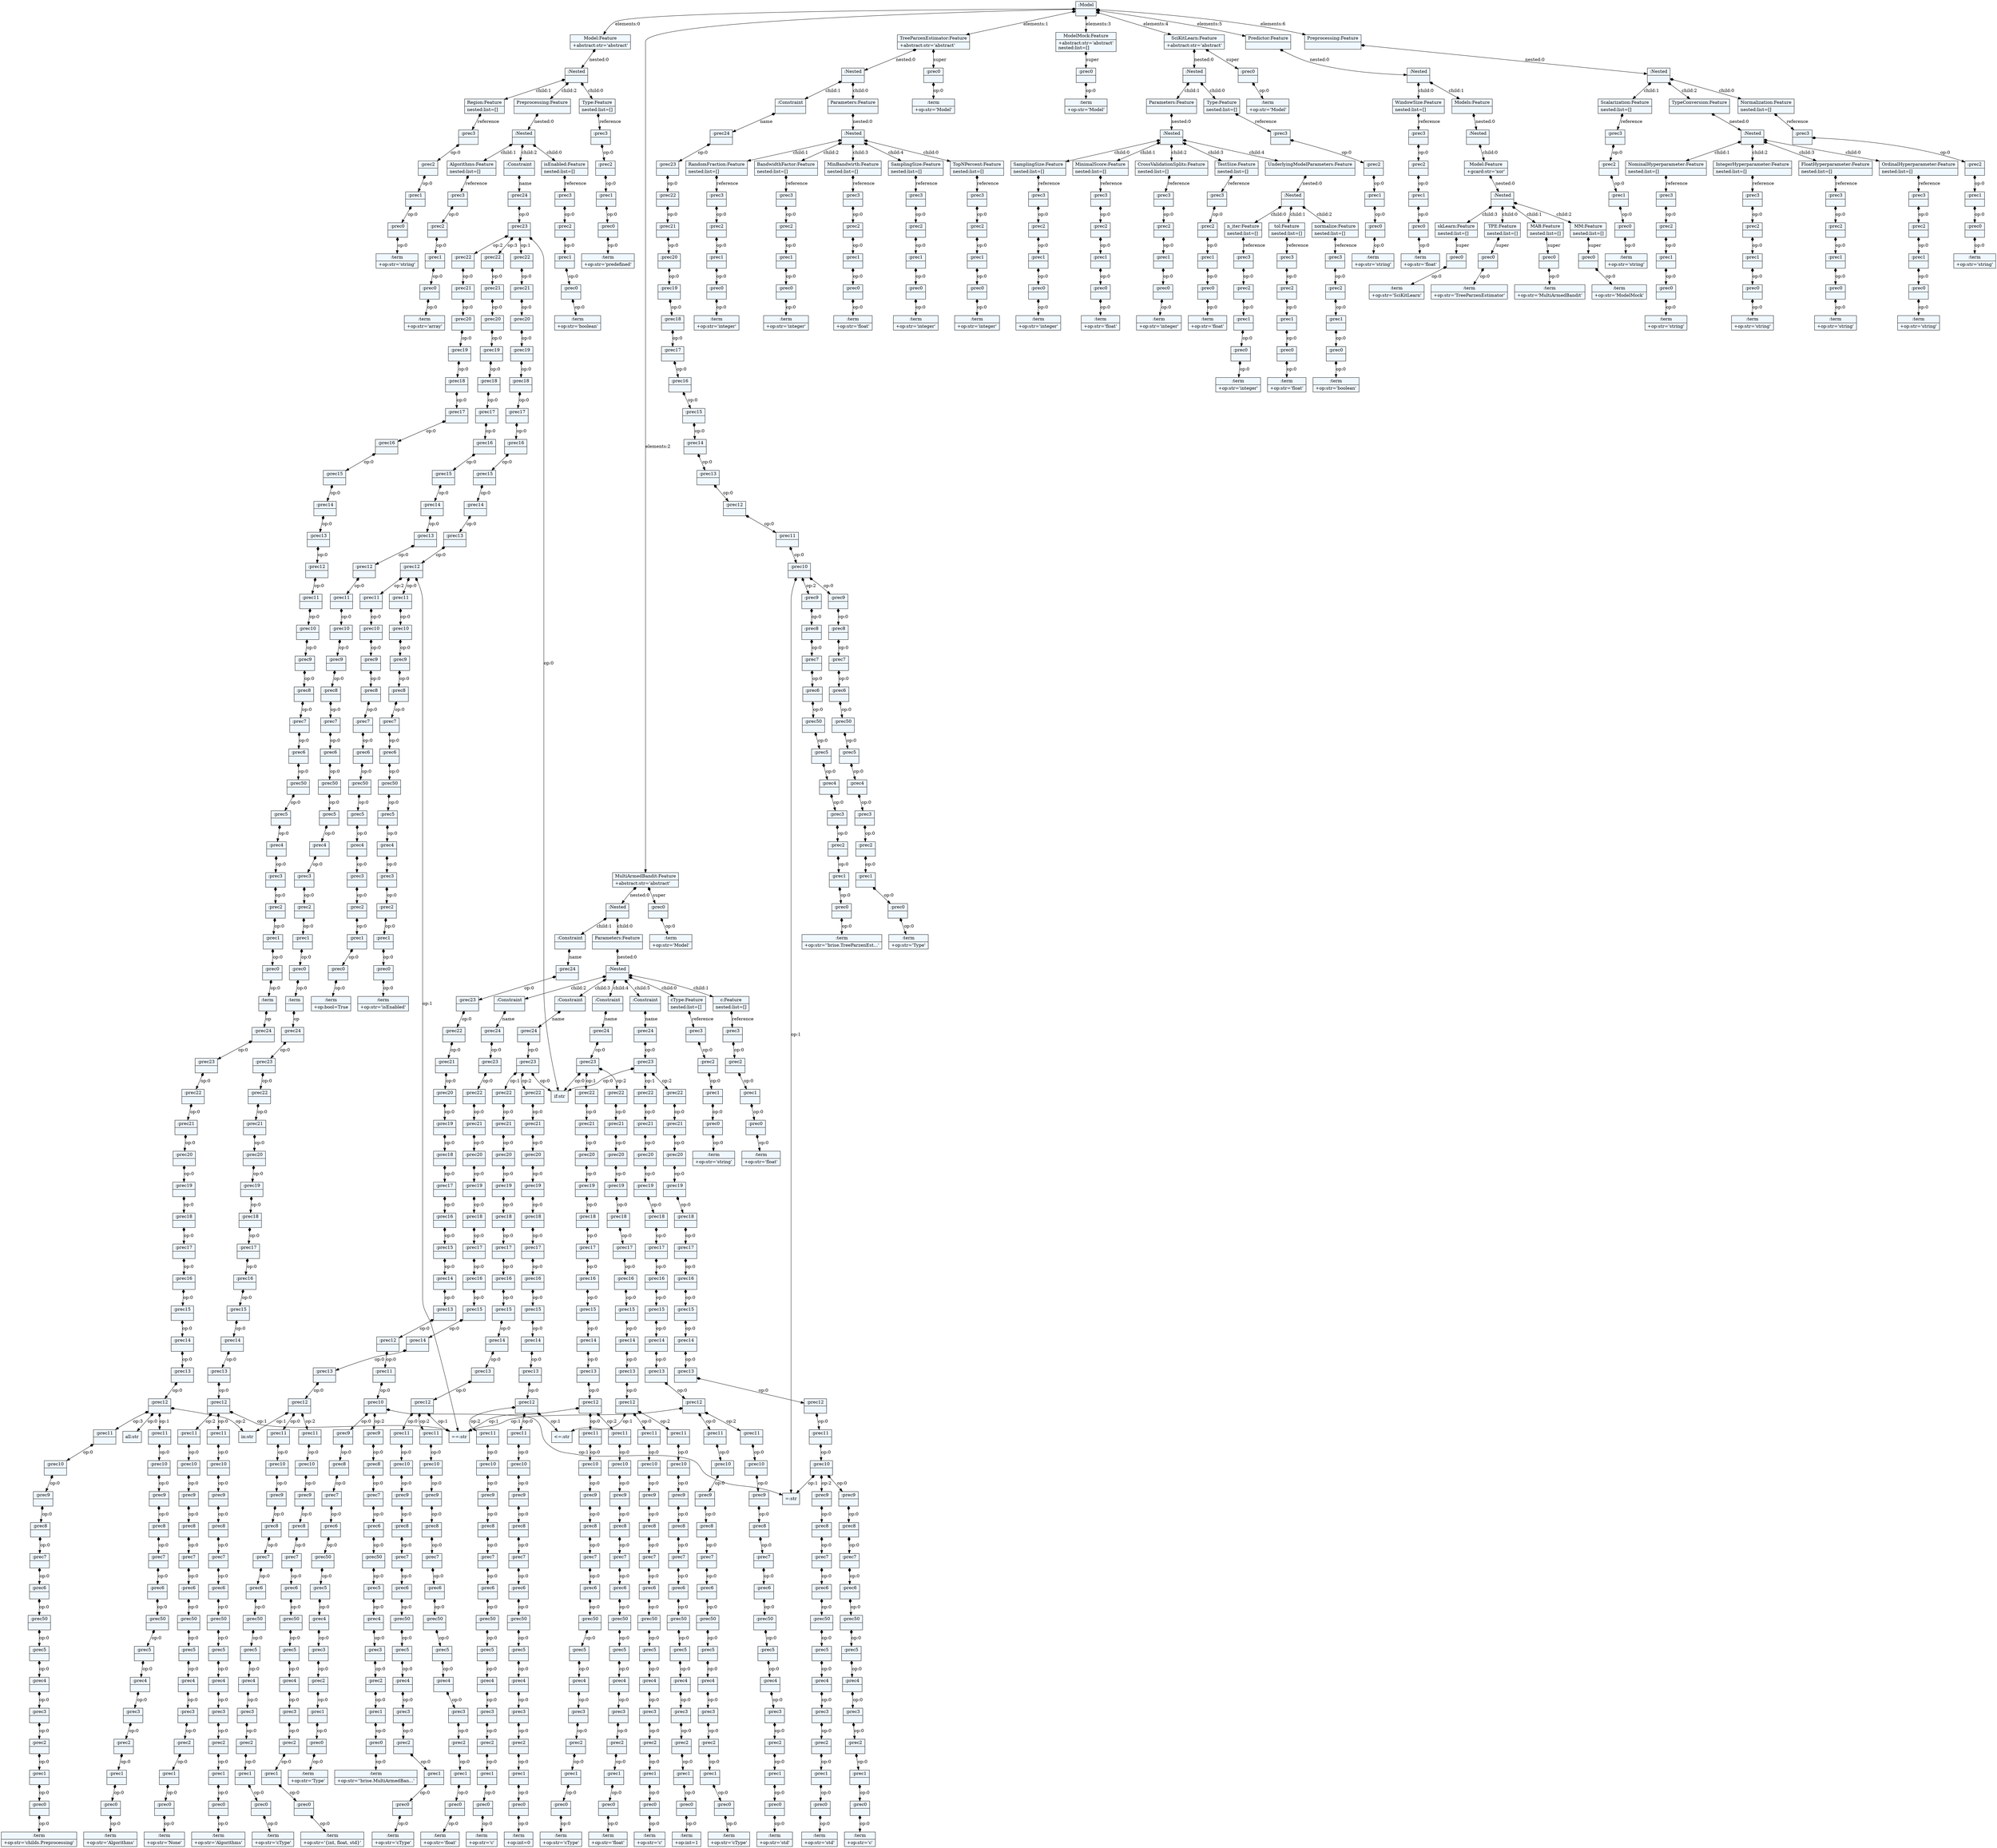 
    digraph textX {
    fontname = "Bitstream Vera Sans"
    fontsize = 8
    node[
        shape=record,
        style=filled,
        fillcolor=aliceblue
    ]
    nodesep = 0.3
    edge[dir=black,arrowtail=empty]


140159969447648 -> 140159969444240 [label="elements:0" arrowtail=diamond dir=both]
140159969444240 -> 140159969446304 [label="nested:0" arrowtail=diamond dir=both]
140159969446304 -> 140159969445248 [label="child:0" arrowtail=diamond dir=both]
140159969445248 -> 140159969445488 [label="reference" arrowtail=diamond dir=both]
140159969445488 -> 140159969446640 [label="op:0" arrowtail=diamond dir=both]
140159969446640 -> 140159969447792 [label="op:0" arrowtail=diamond dir=both]
140159969447792 -> 140159969447888 [label="op:0" arrowtail=diamond dir=both]
140159969447888 -> 140159969445728 [label="op:0" arrowtail=diamond dir=both]
140159969445728[label="{:term|+op:str='predefined'\l}"]
140159969447888[label="{:prec0|}"]
140159969447792[label="{:prec1|}"]
140159969446640[label="{:prec2|}"]
140159969445488[label="{:prec3|}"]
140159969445248[label="{Type:Feature|nested:list=[]\l}"]
140159969446304 -> 140159969445344 [label="child:1" arrowtail=diamond dir=both]
140159969445344 -> 140159969447072 [label="reference" arrowtail=diamond dir=both]
140159969447072 -> 140159969444432 [label="op:0" arrowtail=diamond dir=both]
140159969444432 -> 140159969444960 [label="op:0" arrowtail=diamond dir=both]
140159969444960 -> 140159969390400 [label="op:0" arrowtail=diamond dir=both]
140159969390400 -> 140159969389056 [label="op:0" arrowtail=diamond dir=both]
140159969389056[label="{:term|+op:str='string'\l}"]
140159969390400[label="{:prec0|}"]
140159969444960[label="{:prec1|}"]
140159969444432[label="{:prec2|}"]
140159969447072[label="{:prec3|}"]
140159969445344[label="{Region:Feature|nested:list=[]\l}"]
140159969446304 -> 140159969447840 [label="child:2" arrowtail=diamond dir=both]
140159969447840 -> 140159969388288 [label="nested:0" arrowtail=diamond dir=both]
140159969388288 -> 140159969388144 [label="child:0" arrowtail=diamond dir=both]
140159969388144 -> 140159969387184 [label="reference" arrowtail=diamond dir=both]
140159969387184 -> 140159969387328 [label="op:0" arrowtail=diamond dir=both]
140159969387328 -> 140159969387568 [label="op:0" arrowtail=diamond dir=both]
140159969387568 -> 140159969386848 [label="op:0" arrowtail=diamond dir=both]
140159969386848 -> 140159969387280 [label="op:0" arrowtail=diamond dir=both]
140159969387280[label="{:term|+op:str='boolean'\l}"]
140159969386848[label="{:prec0|}"]
140159969387568[label="{:prec1|}"]
140159969387328[label="{:prec2|}"]
140159969387184[label="{:prec3|}"]
140159969388144[label="{isEnabled:Feature|nested:list=[]\l}"]
140159969388288 -> 140159969446256 [label="child:1" arrowtail=diamond dir=both]
140159969446256 -> 140159969387040 [label="reference" arrowtail=diamond dir=both]
140159969387040 -> 140159969386992 [label="op:0" arrowtail=diamond dir=both]
140159969386992 -> 140159969387760 [label="op:0" arrowtail=diamond dir=both]
140159969387760 -> 140159969388048 [label="op:0" arrowtail=diamond dir=both]
140159969388048 -> 140159969389776 [label="op:0" arrowtail=diamond dir=both]
140159969389776[label="{:term|+op:str='array'\l}"]
140159969388048[label="{:prec0|}"]
140159969387760[label="{:prec1|}"]
140159969386992[label="{:prec2|}"]
140159969387040[label="{:prec3|}"]
140159969446256[label="{Algorithms:Feature|nested:list=[]\l}"]
140159969388288 -> 140159969390208 [label="child:2" arrowtail=diamond dir=both]
140159969390208 -> 140159969387952 [label="name" arrowtail=diamond dir=both]
140159969387952 -> 140159969389920 [label="op:0" arrowtail=diamond dir=both]
140159969389920 -> "if:str" [label="op:0" arrowtail=diamond dir=both]
140159969389920 -> 140159969390544 [label="op:1" arrowtail=diamond dir=both]
140159969390544 -> 140159969388864 [label="op:0" arrowtail=diamond dir=both]
140159969388864 -> 140159969389104 [label="op:0" arrowtail=diamond dir=both]
140159969389104 -> 140159969390160 [label="op:0" arrowtail=diamond dir=both]
140159969390160 -> 140159972338896 [label="op:0" arrowtail=diamond dir=both]
140159972338896 -> 140159972339472 [label="op:0" arrowtail=diamond dir=both]
140159972339472 -> 140159969425632 [label="op:0" arrowtail=diamond dir=both]
140159969425632 -> 140159969426352 [label="op:0" arrowtail=diamond dir=both]
140159969426352 -> 140159969424480 [label="op:0" arrowtail=diamond dir=both]
140159969424480 -> 140159969425728 [label="op:0" arrowtail=diamond dir=both]
140159969425728 -> 140159969425536 [label="op:0" arrowtail=diamond dir=both]
140159969425536 -> 140159969424672 [label="op:0" arrowtail=diamond dir=both]
140159969424672 -> 140159969427264 [label="op:0" arrowtail=diamond dir=both]
140159969427264 -> 140159969424912 [label="op:0" arrowtail=diamond dir=both]
140159969424912 -> 140159969424432 [label="op:0" arrowtail=diamond dir=both]
140159969424432 -> 140159969424240 [label="op:0" arrowtail=diamond dir=both]
140159969424240 -> 140159969425824 [label="op:0" arrowtail=diamond dir=both]
140159969425824 -> 140159969427120 [label="op:0" arrowtail=diamond dir=both]
140159969427120 -> 140159969426112 [label="op:0" arrowtail=diamond dir=both]
140159969426112 -> 140159969426736 [label="op:0" arrowtail=diamond dir=both]
140159969426736 -> 140159969425152 [label="op:0" arrowtail=diamond dir=both]
140159969425152 -> 140159970365840 [label="op:0" arrowtail=diamond dir=both]
140159970365840 -> 140159970368816 [label="op:0" arrowtail=diamond dir=both]
140159970368816 -> 140159970368432 [label="op:0" arrowtail=diamond dir=both]
140159970368432 -> 140159970367280 [label="op:0" arrowtail=diamond dir=both]
140159970367280[label="{:term|+op:str='isEnabled'\l}"]
140159970368432[label="{:prec0|}"]
140159970368816[label="{:prec1|}"]
140159970365840[label="{:prec2|}"]
140159969425152[label="{:prec3|}"]
140159969426736[label="{:prec4|}"]
140159969426112[label="{:prec5|}"]
140159969427120[label="{:prec50|}"]
140159969425824[label="{:prec6|}"]
140159969424240[label="{:prec7|}"]
140159969424432[label="{:prec8|}"]
140159969424912[label="{:prec9|}"]
140159969427264[label="{:prec10|}"]
140159969424672[label="{:prec11|}"]
140159969425536 -> "==:str" [label="op:1" arrowtail=diamond dir=both]
140159969425536 -> 140159969423472 [label="op:2" arrowtail=diamond dir=both]
140159969423472 -> 140159969424192 [label="op:0" arrowtail=diamond dir=both]
140159969424192 -> 140159969425584 [label="op:0" arrowtail=diamond dir=both]
140159969425584 -> 140159969426784 [label="op:0" arrowtail=diamond dir=both]
140159969426784 -> 140159969427024 [label="op:0" arrowtail=diamond dir=both]
140159969427024 -> 140159970368768 [label="op:0" arrowtail=diamond dir=both]
140159970368768 -> 140159970367184 [label="op:0" arrowtail=diamond dir=both]
140159970367184 -> 140159970365744 [label="op:0" arrowtail=diamond dir=both]
140159970365744 -> 140159970366752 [label="op:0" arrowtail=diamond dir=both]
140159970366752 -> 140159970368336 [label="op:0" arrowtail=diamond dir=both]
140159970368336 -> 140159970368144 [label="op:0" arrowtail=diamond dir=both]
140159970368144 -> 140159970368240 [label="op:0" arrowtail=diamond dir=both]
140159970368240 -> 140159970369488 [label="op:0" arrowtail=diamond dir=both]
140159970369488 -> 140159970369344 [label="op:0" arrowtail=diamond dir=both]
140159970369344[label="{:term|+op:bool=True\l}"]
140159970369488[label="{:prec0|}"]
140159970368240[label="{:prec1|}"]
140159970368144[label="{:prec2|}"]
140159970368336[label="{:prec3|}"]
140159970366752[label="{:prec4|}"]
140159970365744[label="{:prec5|}"]
140159970367184[label="{:prec50|}"]
140159970368768[label="{:prec6|}"]
140159969427024[label="{:prec7|}"]
140159969426784[label="{:prec8|}"]
140159969425584[label="{:prec9|}"]
140159969424192[label="{:prec10|}"]
140159969423472[label="{:prec11|}"]
140159969425536[label="{:prec12|}"]
140159969425728[label="{:prec13|}"]
140159969424480[label="{:prec14|}"]
140159969426352[label="{:prec15|}"]
140159969425632[label="{:prec16|}"]
140159972339472[label="{:prec17|}"]
140159972338896[label="{:prec18|}"]
140159969390160[label="{:prec19|}"]
140159969389104[label="{:prec20|}"]
140159969388864[label="{:prec21|}"]
140159969390544[label="{:prec22|}"]
140159969389920 -> 140159969388624 [label="op:2" arrowtail=diamond dir=both]
140159969388624 -> 140159969389392 [label="op:0" arrowtail=diamond dir=both]
140159969389392 -> 140159972338368 [label="op:0" arrowtail=diamond dir=both]
140159972338368 -> 140159969424720 [label="op:0" arrowtail=diamond dir=both]
140159969424720 -> 140159969423568 [label="op:0" arrowtail=diamond dir=both]
140159969423568 -> 140159969426544 [label="op:0" arrowtail=diamond dir=both]
140159969426544 -> 140159969425296 [label="op:0" arrowtail=diamond dir=both]
140159969425296 -> 140159969424336 [label="op:0" arrowtail=diamond dir=both]
140159969424336 -> 140159970368720 [label="op:0" arrowtail=diamond dir=both]
140159970368720 -> 140159970365792 [label="op:0" arrowtail=diamond dir=both]
140159970365792 -> 140159970365888 [label="op:0" arrowtail=diamond dir=both]
140159970365888 -> 140159970367232 [label="op:0" arrowtail=diamond dir=both]
140159970367232 -> 140159970369392 [label="op:0" arrowtail=diamond dir=both]
140159970369392 -> 140159970368288 [label="op:0" arrowtail=diamond dir=both]
140159970368288 -> 140159969731248 [label="op:0" arrowtail=diamond dir=both]
140159969731248 -> 140159969730960 [label="op:0" arrowtail=diamond dir=both]
140159969730960 -> 140159969731104 [label="op:0" arrowtail=diamond dir=both]
140159969731104 -> 140159969731680 [label="op:0" arrowtail=diamond dir=both]
140159969731680 -> 140159969731056 [label="op:0" arrowtail=diamond dir=both]
140159969731056 -> 140159969731392 [label="op:0" arrowtail=diamond dir=both]
140159969731392 -> 140159969731488 [label="op:0" arrowtail=diamond dir=both]
140159969731488 -> 140159969731632 [label="op:0" arrowtail=diamond dir=both]
140159969731632 -> 140159969731776 [label="op:0" arrowtail=diamond dir=both]
140159969731776 -> 140159969731872 [label="op:0" arrowtail=diamond dir=both]
140159969731872 -> 140159969731968 [label="op:0" arrowtail=diamond dir=both]
140159969731968 -> 140159969732064 [label="op" arrowtail=diamond dir=both]
140159969732064 -> 140159969732160 [label="op:0" arrowtail=diamond dir=both]
140159969732160 -> 140159969732256 [label="op:0" arrowtail=diamond dir=both]
140159969732256 -> 140159969732352 [label="op:0" arrowtail=diamond dir=both]
140159969732352 -> 140159969732448 [label="op:0" arrowtail=diamond dir=both]
140159969732448 -> 140159969732544 [label="op:0" arrowtail=diamond dir=both]
140159969732544 -> 140159969732640 [label="op:0" arrowtail=diamond dir=both]
140159969732640 -> 140159969732736 [label="op:0" arrowtail=diamond dir=both]
140159969732736 -> 140159969732832 [label="op:0" arrowtail=diamond dir=both]
140159969732832 -> 140159969732928 [label="op:0" arrowtail=diamond dir=both]
140159969732928 -> 140159969733024 [label="op:0" arrowtail=diamond dir=both]
140159969733024 -> 140159969733120 [label="op:0" arrowtail=diamond dir=both]
140159969733120 -> 140159969733216 [label="op:0" arrowtail=diamond dir=both]
140159969733216 -> "all:str" [label="op:0" arrowtail=diamond dir=both]
140159969733216 -> 140159969733312 [label="op:1" arrowtail=diamond dir=both]
140159969733312 -> 140159969733408 [label="op:0" arrowtail=diamond dir=both]
140159969733408 -> 140159969733504 [label="op:0" arrowtail=diamond dir=both]
140159969733504 -> 140159969733600 [label="op:0" arrowtail=diamond dir=both]
140159969733600 -> 140159969733696 [label="op:0" arrowtail=diamond dir=both]
140159969733696 -> 140159969732208 [label="op:0" arrowtail=diamond dir=both]
140159969732208 -> 140159969733840 [label="op:0" arrowtail=diamond dir=both]
140159969733840 -> 140159969733936 [label="op:0" arrowtail=diamond dir=both]
140159969733936 -> 140159969734032 [label="op:0" arrowtail=diamond dir=both]
140159969734032 -> 140159969734128 [label="op:0" arrowtail=diamond dir=both]
140159969734128 -> 140159969734224 [label="op:0" arrowtail=diamond dir=both]
140159969734224 -> 140159969734320 [label="op:0" arrowtail=diamond dir=both]
140159969734320 -> 140159969734416 [label="op:0" arrowtail=diamond dir=both]
140159969734416 -> 140159969734512 [label="op:0" arrowtail=diamond dir=both]
140159969734512[label="{:term|+op:str='Algorithms'\l}"]
140159969734416[label="{:prec0|}"]
140159969734320[label="{:prec1|}"]
140159969734224[label="{:prec2|}"]
140159969734128[label="{:prec3|}"]
140159969734032[label="{:prec4|}"]
140159969733936[label="{:prec5|}"]
140159969733840[label="{:prec50|}"]
140159969732208[label="{:prec6|}"]
140159969733696[label="{:prec7|}"]
140159969733600[label="{:prec8|}"]
140159969733504[label="{:prec9|}"]
140159969733408[label="{:prec10|}"]
140159969733312[label="{:prec11|}"]
140159969733216 -> "in:str" [label="op:2" arrowtail=diamond dir=both]
140159969733216 -> 140159969733360 [label="op:3" arrowtail=diamond dir=both]
140159969733360 -> 140159969733552 [label="op:0" arrowtail=diamond dir=both]
140159969733552 -> 140159969733744 [label="op:0" arrowtail=diamond dir=both]
140159969733744 -> 140159969733888 [label="op:0" arrowtail=diamond dir=both]
140159969733888 -> 140159969734080 [label="op:0" arrowtail=diamond dir=both]
140159969734080 -> 140159969734272 [label="op:0" arrowtail=diamond dir=both]
140159969734272 -> 140159969734464 [label="op:0" arrowtail=diamond dir=both]
140159969734464 -> 140159969734608 [label="op:0" arrowtail=diamond dir=both]
140159969734608 -> 140159968452720 [label="op:0" arrowtail=diamond dir=both]
140159968452720 -> 140159968452816 [label="op:0" arrowtail=diamond dir=both]
140159968452816 -> 140159968452912 [label="op:0" arrowtail=diamond dir=both]
140159968452912 -> 140159968453008 [label="op:0" arrowtail=diamond dir=both]
140159968453008 -> 140159968453104 [label="op:0" arrowtail=diamond dir=both]
140159968453104 -> 140159968453200 [label="op:0" arrowtail=diamond dir=both]
140159968453200[label="{:term|+op:str='childs.Preprocessing'\l}"]
140159968453104[label="{:prec0|}"]
140159968453008[label="{:prec1|}"]
140159968452912[label="{:prec2|}"]
140159968452816[label="{:prec3|}"]
140159968452720[label="{:prec4|}"]
140159969734608[label="{:prec5|}"]
140159969734464[label="{:prec50|}"]
140159969734272[label="{:prec6|}"]
140159969734080[label="{:prec7|}"]
140159969733888[label="{:prec8|}"]
140159969733744[label="{:prec9|}"]
140159969733552[label="{:prec10|}"]
140159969733360[label="{:prec11|}"]
140159969733216[label="{:prec12|}"]
140159969733120[label="{:prec13|}"]
140159969733024[label="{:prec14|}"]
140159969732928[label="{:prec15|}"]
140159969732832[label="{:prec16|}"]
140159969732736[label="{:prec17|}"]
140159969732640[label="{:prec18|}"]
140159969732544[label="{:prec19|}"]
140159969732448[label="{:prec20|}"]
140159969732352[label="{:prec21|}"]
140159969732256[label="{:prec22|}"]
140159969732160[label="{:prec23|}"]
140159969732064[label="{:prec24|}"]
140159969731968[label="{:term|}"]
140159969731872[label="{:prec0|}"]
140159969731776[label="{:prec1|}"]
140159969731632[label="{:prec2|}"]
140159969731488[label="{:prec3|}"]
140159969731392[label="{:prec4|}"]
140159969731056[label="{:prec5|}"]
140159969731680[label="{:prec50|}"]
140159969731104[label="{:prec6|}"]
140159969730960[label="{:prec7|}"]
140159969731248[label="{:prec8|}"]
140159970368288[label="{:prec9|}"]
140159970369392[label="{:prec10|}"]
140159970367232[label="{:prec11|}"]
140159970365888[label="{:prec12|}"]
140159970365792[label="{:prec13|}"]
140159970368720[label="{:prec14|}"]
140159969424336[label="{:prec15|}"]
140159969425296[label="{:prec16|}"]
140159969426544[label="{:prec17|}"]
140159969423568[label="{:prec18|}"]
140159969424720[label="{:prec19|}"]
140159972338368[label="{:prec20|}"]
140159969389392[label="{:prec21|}"]
140159969388624[label="{:prec22|}"]
140159969389920 -> 140159969388960 [label="op:3" arrowtail=diamond dir=both]
140159969388960 -> 140159972344976 [label="op:0" arrowtail=diamond dir=both]
140159972344976 -> 140159969424000 [label="op:0" arrowtail=diamond dir=both]
140159969424000 -> 140159969425776 [label="op:0" arrowtail=diamond dir=both]
140159969425776 -> 140159970366512 [label="op:0" arrowtail=diamond dir=both]
140159970366512 -> 140159970368192 [label="op:0" arrowtail=diamond dir=both]
140159970368192 -> 140159970369440 [label="op:0" arrowtail=diamond dir=both]
140159970369440 -> 140159969730864 [label="op:0" arrowtail=diamond dir=both]
140159969730864 -> 140159969731152 [label="op:0" arrowtail=diamond dir=both]
140159969731152 -> 140159969731296 [label="op:0" arrowtail=diamond dir=both]
140159969731296 -> 140159969731536 [label="op:0" arrowtail=diamond dir=both]
140159969731536 -> 140159969731824 [label="op:0" arrowtail=diamond dir=both]
140159969731824 -> 140159969732016 [label="op:0" arrowtail=diamond dir=both]
140159969732016 -> 140159969730816 [label="op:0" arrowtail=diamond dir=both]
140159969730816 -> 140159969732400 [label="op:0" arrowtail=diamond dir=both]
140159969732400 -> 140159969732592 [label="op:0" arrowtail=diamond dir=both]
140159969732592 -> 140159969732784 [label="op:0" arrowtail=diamond dir=both]
140159969732784 -> 140159969732976 [label="op:0" arrowtail=diamond dir=both]
140159969732976 -> 140159969733168 [label="op:0" arrowtail=diamond dir=both]
140159969733168 -> 140159969733456 [label="op:0" arrowtail=diamond dir=both]
140159969733456 -> 140159969733792 [label="op:0" arrowtail=diamond dir=both]
140159969733792 -> 140159969734176 [label="op:0" arrowtail=diamond dir=both]
140159969734176 -> 140159969734560 [label="op:0" arrowtail=diamond dir=both]
140159969734560 -> 140159968452768 [label="op:0" arrowtail=diamond dir=both]
140159968452768 -> 140159968452960 [label="op:0" arrowtail=diamond dir=both]
140159968452960 -> 140159968453152 [label="op" arrowtail=diamond dir=both]
140159968453152 -> 140159968453296 [label="op:0" arrowtail=diamond dir=both]
140159968453296 -> 140159968453392 [label="op:0" arrowtail=diamond dir=both]
140159968453392 -> 140159968453488 [label="op:0" arrowtail=diamond dir=both]
140159968453488 -> 140159968453584 [label="op:0" arrowtail=diamond dir=both]
140159968453584 -> 140159968453680 [label="op:0" arrowtail=diamond dir=both]
140159968453680 -> 140159968453776 [label="op:0" arrowtail=diamond dir=both]
140159968453776 -> 140159968453872 [label="op:0" arrowtail=diamond dir=both]
140159968453872 -> 140159968453968 [label="op:0" arrowtail=diamond dir=both]
140159968453968 -> 140159968454064 [label="op:0" arrowtail=diamond dir=both]
140159968454064 -> 140159968454160 [label="op:0" arrowtail=diamond dir=both]
140159968454160 -> 140159968454256 [label="op:0" arrowtail=diamond dir=both]
140159968454256 -> 140159968454352 [label="op:0" arrowtail=diamond dir=both]
140159968454352 -> 140159968454448 [label="op:0" arrowtail=diamond dir=both]
140159968454448 -> 140159968454544 [label="op:0" arrowtail=diamond dir=both]
140159968454544 -> 140159968454640 [label="op:0" arrowtail=diamond dir=both]
140159968454640 -> 140159968454736 [label="op:0" arrowtail=diamond dir=both]
140159968454736 -> 140159968454832 [label="op:0" arrowtail=diamond dir=both]
140159968454832 -> 140159968454928 [label="op:0" arrowtail=diamond dir=both]
140159968454928 -> 140159968455024 [label="op:0" arrowtail=diamond dir=both]
140159968455024 -> 140159968455120 [label="op:0" arrowtail=diamond dir=both]
140159968455120 -> 140159968455216 [label="op:0" arrowtail=diamond dir=both]
140159968455216 -> 140159968455312 [label="op:0" arrowtail=diamond dir=both]
140159968455312 -> 140159968455408 [label="op:0" arrowtail=diamond dir=both]
140159968455408 -> 140159968455504 [label="op:0" arrowtail=diamond dir=both]
140159968455504 -> 140159968455600 [label="op:0" arrowtail=diamond dir=both]
140159968455600 -> 140159968455696 [label="op:0" arrowtail=diamond dir=both]
140159968455696[label="{:term|+op:str='Algorithms'\l}"]
140159968455600[label="{:prec0|}"]
140159968455504[label="{:prec1|}"]
140159968455408[label="{:prec2|}"]
140159968455312[label="{:prec3|}"]
140159968455216[label="{:prec4|}"]
140159968455120[label="{:prec5|}"]
140159968455024[label="{:prec50|}"]
140159968454928[label="{:prec6|}"]
140159968454832[label="{:prec7|}"]
140159968454736[label="{:prec8|}"]
140159968454640[label="{:prec9|}"]
140159968454544[label="{:prec10|}"]
140159968454448[label="{:prec11|}"]
140159968454352 -> "==:str" [label="op:1" arrowtail=diamond dir=both]
140159968454352 -> 140159968454496 [label="op:2" arrowtail=diamond dir=both]
140159968454496 -> 140159968454688 [label="op:0" arrowtail=diamond dir=both]
140159968454688 -> 140159968454880 [label="op:0" arrowtail=diamond dir=both]
140159968454880 -> 140159968455072 [label="op:0" arrowtail=diamond dir=both]
140159968455072 -> 140159968455264 [label="op:0" arrowtail=diamond dir=both]
140159968455264 -> 140159968455456 [label="op:0" arrowtail=diamond dir=both]
140159968455456 -> 140159968455648 [label="op:0" arrowtail=diamond dir=both]
140159968455648 -> 140159968455792 [label="op:0" arrowtail=diamond dir=both]
140159968455792 -> 140159968455888 [label="op:0" arrowtail=diamond dir=both]
140159968455888 -> 140159968455984 [label="op:0" arrowtail=diamond dir=both]
140159968455984 -> 140159968456080 [label="op:0" arrowtail=diamond dir=both]
140159968456080 -> 140159968456176 [label="op:0" arrowtail=diamond dir=both]
140159968456176 -> 140159968456272 [label="op:0" arrowtail=diamond dir=both]
140159968456272 -> 140159968456368 [label="op:0" arrowtail=diamond dir=both]
140159968456368[label="{:term|+op:str='None'\l}"]
140159968456272[label="{:prec0|}"]
140159968456176[label="{:prec1|}"]
140159968456080[label="{:prec2|}"]
140159968455984[label="{:prec3|}"]
140159968455888[label="{:prec4|}"]
140159968455792[label="{:prec5|}"]
140159968455648[label="{:prec50|}"]
140159968455456[label="{:prec6|}"]
140159968455264[label="{:prec7|}"]
140159968455072[label="{:prec8|}"]
140159968454880[label="{:prec9|}"]
140159968454688[label="{:prec10|}"]
140159968454496[label="{:prec11|}"]
140159968454352[label="{:prec12|}"]
140159968454256[label="{:prec13|}"]
140159968454160[label="{:prec14|}"]
140159968454064[label="{:prec15|}"]
140159968453968[label="{:prec16|}"]
140159968453872[label="{:prec17|}"]
140159968453776[label="{:prec18|}"]
140159968453680[label="{:prec19|}"]
140159968453584[label="{:prec20|}"]
140159968453488[label="{:prec21|}"]
140159968453392[label="{:prec22|}"]
140159968453296[label="{:prec23|}"]
140159968453152[label="{:prec24|}"]
140159968452960[label="{:term|}"]
140159968452768[label="{:prec0|}"]
140159969734560[label="{:prec1|}"]
140159969734176[label="{:prec2|}"]
140159969733792[label="{:prec3|}"]
140159969733456[label="{:prec4|}"]
140159969733168[label="{:prec5|}"]
140159969732976[label="{:prec50|}"]
140159969732784[label="{:prec6|}"]
140159969732592[label="{:prec7|}"]
140159969732400[label="{:prec8|}"]
140159969730816[label="{:prec9|}"]
140159969732016[label="{:prec10|}"]
140159969731824[label="{:prec11|}"]
140159969731536[label="{:prec12|}"]
140159969731296[label="{:prec13|}"]
140159969731152[label="{:prec14|}"]
140159969730864[label="{:prec15|}"]
140159970369440[label="{:prec16|}"]
140159970368192[label="{:prec17|}"]
140159970366512[label="{:prec18|}"]
140159969425776[label="{:prec19|}"]
140159969424000[label="{:prec20|}"]
140159972344976[label="{:prec21|}"]
140159969388960[label="{:prec22|}"]
140159969389920[label="{:prec23|}"]
140159969387952[label="{:prec24|}"]
140159969390208[label="{:Constraint|}"]
140159969388288[label="{:Nested|}"]
140159969447840[label="{Preprocessing:Feature|}"]
140159969446304[label="{:Nested|}"]
140159969444240[label="{Model:Feature|+abstract:str='abstract'\l}"]
140159969447648 -> 140159969444768 [label="elements:1" arrowtail=diamond dir=both]
140159969444768 -> 140159969446208 [label="super" arrowtail=diamond dir=both]
140159969446208 -> 140159969444720 [label="op:0" arrowtail=diamond dir=both]
140159969444720[label="{:term|+op:str='Model'\l}"]
140159969446208[label="{:prec0|}"]
140159969444768 -> 140159971587552 [label="nested:0" arrowtail=diamond dir=both]
140159971587552 -> 140159969388192 [label="child:0" arrowtail=diamond dir=both]
140159969388192 -> 140159969425488 [label="nested:0" arrowtail=diamond dir=both]
140159969425488 -> 140159970369296 [label="child:0" arrowtail=diamond dir=both]
140159970369296 -> 140159969731584 [label="reference" arrowtail=diamond dir=both]
140159969731584 -> 140159969731440 [label="op:0" arrowtail=diamond dir=both]
140159969731440 -> 140159969731920 [label="op:0" arrowtail=diamond dir=both]
140159969731920 -> 140159969732304 [label="op:0" arrowtail=diamond dir=both]
140159969732304 -> 140159969732688 [label="op:0" arrowtail=diamond dir=both]
140159969732688[label="{:term|+op:str='integer'\l}"]
140159969732304[label="{:prec0|}"]
140159969731920[label="{:prec1|}"]
140159969731440[label="{:prec2|}"]
140159969731584[label="{:prec3|}"]
140159970369296[label="{TopNPercent:Feature|nested:list=[]\l}"]
140159969425488 -> 140159969730672 [label="child:1" arrowtail=diamond dir=both]
140159969730672 -> 140159969731728 [label="reference" arrowtail=diamond dir=both]
140159969731728 -> 140159969732496 [label="op:0" arrowtail=diamond dir=both]
140159969732496 -> 140159969733072 [label="op:0" arrowtail=diamond dir=both]
140159969733072 -> 140159969733648 [label="op:0" arrowtail=diamond dir=both]
140159969733648 -> 140159969734368 [label="op:0" arrowtail=diamond dir=both]
140159969734368[label="{:term|+op:str='integer'\l}"]
140159969733648[label="{:prec0|}"]
140159969733072[label="{:prec1|}"]
140159969732496[label="{:prec2|}"]
140159969731728[label="{:prec3|}"]
140159969730672[label="{RandomFraction:Feature|nested:list=[]\l}"]
140159969425488 -> 140159969731200 [label="child:2" arrowtail=diamond dir=both]
140159969731200 -> 140159969732880 [label="reference" arrowtail=diamond dir=both]
140159969732880 -> 140159969733984 [label="op:0" arrowtail=diamond dir=both]
140159969733984 -> 140159968452864 [label="op:0" arrowtail=diamond dir=both]
140159968452864 -> 140159968453248 [label="op:0" arrowtail=diamond dir=both]
140159968453248 -> 140159968453440 [label="op:0" arrowtail=diamond dir=both]
140159968453440[label="{:term|+op:str='integer'\l}"]
140159968453248[label="{:prec0|}"]
140159968452864[label="{:prec1|}"]
140159969733984[label="{:prec2|}"]
140159969732880[label="{:prec3|}"]
140159969731200[label="{BandwidthFactor:Feature|nested:list=[]\l}"]
140159969425488 -> 140159969732112 [label="child:3" arrowtail=diamond dir=both]
140159969732112 -> 140159968452672 [label="reference" arrowtail=diamond dir=both]
140159968452672 -> 140159968453344 [label="op:0" arrowtail=diamond dir=both]
140159968453344 -> 140159968453632 [label="op:0" arrowtail=diamond dir=both]
140159968453632 -> 140159968453824 [label="op:0" arrowtail=diamond dir=both]
140159968453824 -> 140159968454016 [label="op:0" arrowtail=diamond dir=both]
140159968454016[label="{:term|+op:str='float'\l}"]
140159968453824[label="{:prec0|}"]
140159968453632[label="{:prec1|}"]
140159968453344[label="{:prec2|}"]
140159968452672[label="{:prec3|}"]
140159969732112[label="{MinBandwirth:Feature|nested:list=[]\l}"]
140159969425488 -> 140159969733264 [label="child:4" arrowtail=diamond dir=both]
140159969733264 -> 140159968453536 [label="reference" arrowtail=diamond dir=both]
140159968453536 -> 140159968453920 [label="op:0" arrowtail=diamond dir=both]
140159968453920 -> 140159968454208 [label="op:0" arrowtail=diamond dir=both]
140159968454208 -> 140159968454400 [label="op:0" arrowtail=diamond dir=both]
140159968454400 -> 140159968454784 [label="op:0" arrowtail=diamond dir=both]
140159968454784[label="{:term|+op:str='integer'\l}"]
140159968454400[label="{:prec0|}"]
140159968454208[label="{:prec1|}"]
140159968453920[label="{:prec2|}"]
140159968453536[label="{:prec3|}"]
140159969733264[label="{SamplingSize:Feature|nested:list=[]\l}"]
140159969425488[label="{:Nested|}"]
140159969388192[label="{Parameters:Feature|}"]
140159971587552 -> 140159969390496 [label="child:1" arrowtail=diamond dir=both]
140159969390496 -> 140159970367136 [label="name" arrowtail=diamond dir=both]
140159970367136 -> 140159968453728 [label="op:0" arrowtail=diamond dir=both]
140159968453728 -> 140159968454304 [label="op:0" arrowtail=diamond dir=both]
140159968454304 -> 140159968454976 [label="op:0" arrowtail=diamond dir=both]
140159968454976 -> 140159968455360 [label="op:0" arrowtail=diamond dir=both]
140159968455360 -> 140159968455744 [label="op:0" arrowtail=diamond dir=both]
140159968455744 -> 140159968455936 [label="op:0" arrowtail=diamond dir=both]
140159968455936 -> 140159968456128 [label="op:0" arrowtail=diamond dir=both]
140159968456128 -> 140159968456320 [label="op:0" arrowtail=diamond dir=both]
140159968456320 -> 140159968456464 [label="op:0" arrowtail=diamond dir=both]
140159968456464 -> 140159968456560 [label="op:0" arrowtail=diamond dir=both]
140159968456560 -> 140159968456656 [label="op:0" arrowtail=diamond dir=both]
140159968456656 -> 140159968477296 [label="op:0" arrowtail=diamond dir=both]
140159968477296 -> 140159968477392 [label="op:0" arrowtail=diamond dir=both]
140159968477392 -> 140159968477488 [label="op:0" arrowtail=diamond dir=both]
140159968477488 -> 140159968477584 [label="op:0" arrowtail=diamond dir=both]
140159968477584 -> 140159968477680 [label="op:0" arrowtail=diamond dir=both]
140159968477680 -> 140159968477776 [label="op:0" arrowtail=diamond dir=both]
140159968477776 -> 140159968477872 [label="op:0" arrowtail=diamond dir=both]
140159968477872 -> 140159968477968 [label="op:0" arrowtail=diamond dir=both]
140159968477968 -> 140159968478064 [label="op:0" arrowtail=diamond dir=both]
140159968478064 -> 140159968478160 [label="op:0" arrowtail=diamond dir=both]
140159968478160 -> 140159968478256 [label="op:0" arrowtail=diamond dir=both]
140159968478256 -> 140159968478352 [label="op:0" arrowtail=diamond dir=both]
140159968478352 -> 140159968478448 [label="op:0" arrowtail=diamond dir=both]
140159968478448 -> 140159968478544 [label="op:0" arrowtail=diamond dir=both]
140159968478544 -> 140159968478640 [label="op:0" arrowtail=diamond dir=both]
140159968478640[label="{:term|+op:str='Type'\l}"]
140159968478544[label="{:prec0|}"]
140159968478448[label="{:prec1|}"]
140159968478352[label="{:prec2|}"]
140159968478256[label="{:prec3|}"]
140159968478160[label="{:prec4|}"]
140159968478064[label="{:prec5|}"]
140159968477968[label="{:prec50|}"]
140159968477872[label="{:prec6|}"]
140159968477776[label="{:prec7|}"]
140159968477680[label="{:prec8|}"]
140159968477584[label="{:prec9|}"]
140159968477488 -> "=:str" [label="op:1" arrowtail=diamond dir=both]
140159968477488 -> 140159968477632 [label="op:2" arrowtail=diamond dir=both]
140159968477632 -> 140159968477824 [label="op:0" arrowtail=diamond dir=both]
140159968477824 -> 140159968478016 [label="op:0" arrowtail=diamond dir=both]
140159968478016 -> 140159968478208 [label="op:0" arrowtail=diamond dir=both]
140159968478208 -> 140159968478400 [label="op:0" arrowtail=diamond dir=both]
140159968478400 -> 140159968478592 [label="op:0" arrowtail=diamond dir=both]
140159968478592 -> 140159968478736 [label="op:0" arrowtail=diamond dir=both]
140159968478736 -> 140159968478832 [label="op:0" arrowtail=diamond dir=both]
140159968478832 -> 140159968478928 [label="op:0" arrowtail=diamond dir=both]
140159968478928 -> 140159968479024 [label="op:0" arrowtail=diamond dir=both]
140159968479024 -> 140159968479120 [label="op:0" arrowtail=diamond dir=both]
140159968479120 -> 140159968479216 [label="op:0" arrowtail=diamond dir=both]
140159968479216[label="{:term|+op:str=''brise.TreeParzenEst...'\l}"]
140159968479120[label="{:prec0|}"]
140159968479024[label="{:prec1|}"]
140159968478928[label="{:prec2|}"]
140159968478832[label="{:prec3|}"]
140159968478736[label="{:prec4|}"]
140159968478592[label="{:prec5|}"]
140159968478400[label="{:prec50|}"]
140159968478208[label="{:prec6|}"]
140159968478016[label="{:prec7|}"]
140159968477824[label="{:prec8|}"]
140159968477632[label="{:prec9|}"]
140159968477488[label="{:prec10|}"]
140159968477392[label="{:prec11|}"]
140159968477296[label="{:prec12|}"]
140159968456656[label="{:prec13|}"]
140159968456560[label="{:prec14|}"]
140159968456464[label="{:prec15|}"]
140159968456320[label="{:prec16|}"]
140159968456128[label="{:prec17|}"]
140159968455936[label="{:prec18|}"]
140159968455744[label="{:prec19|}"]
140159968455360[label="{:prec20|}"]
140159968454976[label="{:prec21|}"]
140159968454304[label="{:prec22|}"]
140159968453728[label="{:prec23|}"]
140159970367136[label="{:prec24|}"]
140159969390496[label="{:Constraint|}"]
140159971587552[label="{:Nested|}"]
140159969444768[label="{TreeParzenEstimator:Feature|+abstract:str='abstract'\l}"]
140159969447648 -> 140159981642464 [label="elements:2" arrowtail=diamond dir=both]
140159981642464 -> 140159969444672 [label="super" arrowtail=diamond dir=both]
140159969444672 -> 140159969387520 [label="op:0" arrowtail=diamond dir=both]
140159969387520[label="{:term|+op:str='Model'\l}"]
140159969444672[label="{:prec0|}"]
140159981642464 -> 140159968453056 [label="nested:0" arrowtail=diamond dir=both]
140159968453056 -> 140159968455552 [label="child:0" arrowtail=diamond dir=both]
140159968455552 -> 140159968456224 [label="nested:0" arrowtail=diamond dir=both]
140159968456224 -> 140159968477248 [label="child:0" arrowtail=diamond dir=both]
140159968477248 -> 140159968477440 [label="reference" arrowtail=diamond dir=both]
140159968477440 -> 140159968477728 [label="op:0" arrowtail=diamond dir=both]
140159968477728 -> 140159968478112 [label="op:0" arrowtail=diamond dir=both]
140159968478112 -> 140159968478496 [label="op:0" arrowtail=diamond dir=both]
140159968478496 -> 140159968478784 [label="op:0" arrowtail=diamond dir=both]
140159968478784[label="{:term|+op:str='string'\l}"]
140159968478496[label="{:prec0|}"]
140159968478112[label="{:prec1|}"]
140159968477728[label="{:prec2|}"]
140159968477440[label="{:prec3|}"]
140159968477248[label="{cType:Feature|nested:list=[]\l}"]
140159968456224 -> 140159968477344 [label="child:1" arrowtail=diamond dir=both]
140159968477344 -> 140159968477920 [label="reference" arrowtail=diamond dir=both]
140159968477920 -> 140159968478688 [label="op:0" arrowtail=diamond dir=both]
140159968478688 -> 140159968478976 [label="op:0" arrowtail=diamond dir=both]
140159968478976 -> 140159968479168 [label="op:0" arrowtail=diamond dir=both]
140159968479168 -> 140159968479312 [label="op:0" arrowtail=diamond dir=both]
140159968479312[label="{:term|+op:str='float'\l}"]
140159968479168[label="{:prec0|}"]
140159968478976[label="{:prec1|}"]
140159968478688[label="{:prec2|}"]
140159968477920[label="{:prec3|}"]
140159968477344[label="{c:Feature|nested:list=[]\l}"]
140159968456224 -> 140159968477536 [label="child:2" arrowtail=diamond dir=both]
140159968477536 -> 140159968479072 [label="name" arrowtail=diamond dir=both]
140159968479072 -> 140159968479360 [label="op:0" arrowtail=diamond dir=both]
140159968479360 -> 140159968479456 [label="op:0" arrowtail=diamond dir=both]
140159968479456 -> 140159968479552 [label="op:0" arrowtail=diamond dir=both]
140159968479552 -> 140159968479648 [label="op:0" arrowtail=diamond dir=both]
140159968479648 -> 140159968479744 [label="op:0" arrowtail=diamond dir=both]
140159968479744 -> 140159968479840 [label="op:0" arrowtail=diamond dir=both]
140159968479840 -> 140159968479936 [label="op:0" arrowtail=diamond dir=both]
140159968479936 -> 140159968480032 [label="op:0" arrowtail=diamond dir=both]
140159968480032 -> 140159968480128 [label="op:0" arrowtail=diamond dir=both]
140159968480128 -> 140159968480224 [label="op:0" arrowtail=diamond dir=both]
140159968480224 -> 140159968480320 [label="op:0" arrowtail=diamond dir=both]
140159968480320 -> 140159968480416 [label="op:0" arrowtail=diamond dir=both]
140159968480416 -> 140159968480512 [label="op:0" arrowtail=diamond dir=both]
140159968480512 -> 140159968480608 [label="op:0" arrowtail=diamond dir=both]
140159968480608 -> 140159968480704 [label="op:0" arrowtail=diamond dir=both]
140159968480704 -> 140159968480800 [label="op:0" arrowtail=diamond dir=both]
140159968480800 -> 140159968480896 [label="op:0" arrowtail=diamond dir=both]
140159968480896 -> 140159968480992 [label="op:0" arrowtail=diamond dir=both]
140159968480992 -> 140159968481088 [label="op:0" arrowtail=diamond dir=both]
140159968481088 -> 140159968481184 [label="op:0" arrowtail=diamond dir=both]
140159968481184 -> 140159968497728 [label="op:0" arrowtail=diamond dir=both]
140159968497728 -> 140159968497824 [label="op:0" arrowtail=diamond dir=both]
140159968497824 -> 140159968497920 [label="op:0" arrowtail=diamond dir=both]
140159968497920 -> 140159968498016 [label="op:0" arrowtail=diamond dir=both]
140159968498016 -> 140159968498112 [label="op:0" arrowtail=diamond dir=both]
140159968498112 -> 140159968498208 [label="op:0" arrowtail=diamond dir=both]
140159968498208[label="{:term|+op:str='cType'\l}"]
140159968498112[label="{:prec0|}"]
140159968498016[label="{:prec1|}"]
140159968497920[label="{:prec2|}"]
140159968497824[label="{:prec3|}"]
140159968497728[label="{:prec4|}"]
140159968481184[label="{:prec5|}"]
140159968481088[label="{:prec50|}"]
140159968480992[label="{:prec6|}"]
140159968480896[label="{:prec7|}"]
140159968480800[label="{:prec8|}"]
140159968480704[label="{:prec9|}"]
140159968480608[label="{:prec10|}"]
140159968480512[label="{:prec11|}"]
140159968480416 -> "in:str" [label="op:1" arrowtail=diamond dir=both]
140159968480416 -> 140159968480560 [label="op:2" arrowtail=diamond dir=both]
140159968480560 -> 140159968480752 [label="op:0" arrowtail=diamond dir=both]
140159968480752 -> 140159968480944 [label="op:0" arrowtail=diamond dir=both]
140159968480944 -> 140159968481136 [label="op:0" arrowtail=diamond dir=both]
140159968481136 -> 140159968497776 [label="op:0" arrowtail=diamond dir=both]
140159968497776 -> 140159968497968 [label="op:0" arrowtail=diamond dir=both]
140159968497968 -> 140159968498160 [label="op:0" arrowtail=diamond dir=both]
140159968498160 -> 140159968498304 [label="op:0" arrowtail=diamond dir=both]
140159968498304 -> 140159968498400 [label="op:0" arrowtail=diamond dir=both]
140159968498400 -> 140159968498496 [label="op:0" arrowtail=diamond dir=both]
140159968498496 -> 140159968498592 [label="op:0" arrowtail=diamond dir=both]
140159968498592 -> 140159968498688 [label="op:0" arrowtail=diamond dir=both]
140159968498688 -> 140159968498784 [label="op:0" arrowtail=diamond dir=both]
140159968498784 -> 140159968498880 [label="op:0" arrowtail=diamond dir=both]
140159968498880[label="{:term|+op:str='\{int, float, std\}'\l}"]
140159968498784[label="{:prec0|}"]
140159968498688[label="{:prec1|}"]
140159968498592[label="{:prec2|}"]
140159968498496[label="{:prec3|}"]
140159968498400[label="{:prec4|}"]
140159968498304[label="{:prec5|}"]
140159968498160[label="{:prec50|}"]
140159968497968[label="{:prec6|}"]
140159968497776[label="{:prec7|}"]
140159968481136[label="{:prec8|}"]
140159968480944[label="{:prec9|}"]
140159968480752[label="{:prec10|}"]
140159968480560[label="{:prec11|}"]
140159968480416[label="{:prec12|}"]
140159968480320[label="{:prec13|}"]
140159968480224[label="{:prec14|}"]
140159968480128[label="{:prec15|}"]
140159968480032[label="{:prec16|}"]
140159968479936[label="{:prec17|}"]
140159968479840[label="{:prec18|}"]
140159968479744[label="{:prec19|}"]
140159968479648[label="{:prec20|}"]
140159968479552[label="{:prec21|}"]
140159968479456[label="{:prec22|}"]
140159968479360[label="{:prec23|}"]
140159968479072[label="{:prec24|}"]
140159968477536[label="{:Constraint|}"]
140159968456224 -> 140159968478880 [label="child:3" arrowtail=diamond dir=both]
140159968478880 -> 140159968479504 [label="name" arrowtail=diamond dir=both]
140159968479504 -> 140159968479696 [label="op:0" arrowtail=diamond dir=both]
140159968479696 -> "if:str" [label="op:0" arrowtail=diamond dir=both]
140159968479696 -> 140159968479888 [label="op:1" arrowtail=diamond dir=both]
140159968479888 -> 140159968480080 [label="op:0" arrowtail=diamond dir=both]
140159968480080 -> 140159968480272 [label="op:0" arrowtail=diamond dir=both]
140159968480272 -> 140159968480464 [label="op:0" arrowtail=diamond dir=both]
140159968480464 -> 140159968480848 [label="op:0" arrowtail=diamond dir=both]
140159968480848 -> 140159968481232 [label="op:0" arrowtail=diamond dir=both]
140159968481232 -> 140159968498064 [label="op:0" arrowtail=diamond dir=both]
140159968498064 -> 140159968498352 [label="op:0" arrowtail=diamond dir=both]
140159968498352 -> 140159968498544 [label="op:0" arrowtail=diamond dir=both]
140159968498544 -> 140159968498736 [label="op:0" arrowtail=diamond dir=both]
140159968498736 -> 140159968498928 [label="op:0" arrowtail=diamond dir=both]
140159968498928 -> 140159968499024 [label="op:0" arrowtail=diamond dir=both]
140159968499024 -> 140159968499120 [label="op:0" arrowtail=diamond dir=both]
140159968499120 -> 140159968499216 [label="op:0" arrowtail=diamond dir=both]
140159968499216 -> 140159968499312 [label="op:0" arrowtail=diamond dir=both]
140159968499312 -> 140159968499408 [label="op:0" arrowtail=diamond dir=both]
140159968499408 -> 140159968499504 [label="op:0" arrowtail=diamond dir=both]
140159968499504 -> 140159968499600 [label="op:0" arrowtail=diamond dir=both]
140159968499600 -> 140159968499696 [label="op:0" arrowtail=diamond dir=both]
140159968499696 -> 140159968499792 [label="op:0" arrowtail=diamond dir=both]
140159968499792 -> 140159968499888 [label="op:0" arrowtail=diamond dir=both]
140159968499888 -> 140159968499984 [label="op:0" arrowtail=diamond dir=both]
140159968499984 -> 140159968500080 [label="op:0" arrowtail=diamond dir=both]
140159968500080 -> 140159968500176 [label="op:0" arrowtail=diamond dir=both]
140159968500176 -> 140159968500272 [label="op:0" arrowtail=diamond dir=both]
140159968500272[label="{:term|+op:str='cType'\l}"]
140159968500176[label="{:prec0|}"]
140159968500080[label="{:prec1|}"]
140159968499984[label="{:prec2|}"]
140159968499888[label="{:prec3|}"]
140159968499792[label="{:prec4|}"]
140159968499696[label="{:prec5|}"]
140159968499600[label="{:prec50|}"]
140159968499504[label="{:prec6|}"]
140159968499408[label="{:prec7|}"]
140159968499312[label="{:prec8|}"]
140159968499216[label="{:prec9|}"]
140159968499120[label="{:prec10|}"]
140159968499024[label="{:prec11|}"]
140159968498928 -> "==:str" [label="op:1" arrowtail=diamond dir=both]
140159968498928 -> 140159968499072 [label="op:2" arrowtail=diamond dir=both]
140159968499072 -> 140159968499264 [label="op:0" arrowtail=diamond dir=both]
140159968499264 -> 140159968499456 [label="op:0" arrowtail=diamond dir=both]
140159968499456 -> 140159968499648 [label="op:0" arrowtail=diamond dir=both]
140159968499648 -> 140159968499840 [label="op:0" arrowtail=diamond dir=both]
140159968499840 -> 140159968500032 [label="op:0" arrowtail=diamond dir=both]
140159968500032 -> 140159968500224 [label="op:0" arrowtail=diamond dir=both]
140159968500224 -> 140159968500368 [label="op:0" arrowtail=diamond dir=both]
140159968500368 -> 140159968500464 [label="op:0" arrowtail=diamond dir=both]
140159968500464 -> 140159968500560 [label="op:0" arrowtail=diamond dir=both]
140159968500560 -> 140159968500656 [label="op:0" arrowtail=diamond dir=both]
140159968500656 -> 140159968500752 [label="op:0" arrowtail=diamond dir=both]
140159968500752 -> 140159968500848 [label="op:0" arrowtail=diamond dir=both]
140159968500848 -> 140159968500944 [label="op:0" arrowtail=diamond dir=both]
140159968500944[label="{:term|+op:str='float'\l}"]
140159968500848[label="{:prec0|}"]
140159968500752[label="{:prec1|}"]
140159968500656[label="{:prec2|}"]
140159968500560[label="{:prec3|}"]
140159968500464[label="{:prec4|}"]
140159968500368[label="{:prec5|}"]
140159968500224[label="{:prec50|}"]
140159968500032[label="{:prec6|}"]
140159968499840[label="{:prec7|}"]
140159968499648[label="{:prec8|}"]
140159968499456[label="{:prec9|}"]
140159968499264[label="{:prec10|}"]
140159968499072[label="{:prec11|}"]
140159968498928[label="{:prec12|}"]
140159968498736[label="{:prec13|}"]
140159968498544[label="{:prec14|}"]
140159968498352[label="{:prec15|}"]
140159968498064[label="{:prec16|}"]
140159968481232[label="{:prec17|}"]
140159968480848[label="{:prec18|}"]
140159968480464[label="{:prec19|}"]
140159968480272[label="{:prec20|}"]
140159968480080[label="{:prec21|}"]
140159968479888[label="{:prec22|}"]
140159968479696 -> 140159968479984 [label="op:2" arrowtail=diamond dir=both]
140159968479984 -> 140159968480368 [label="op:0" arrowtail=diamond dir=both]
140159968480368 -> 140159968481040 [label="op:0" arrowtail=diamond dir=both]
140159968481040 -> 140159968498256 [label="op:0" arrowtail=diamond dir=both]
140159968498256 -> 140159968498640 [label="op:0" arrowtail=diamond dir=both]
140159968498640 -> 140159968498976 [label="op:0" arrowtail=diamond dir=both]
140159968498976 -> 140159968499360 [label="op:0" arrowtail=diamond dir=both]
140159968499360 -> 140159968499744 [label="op:0" arrowtail=diamond dir=both]
140159968499744 -> 140159968500128 [label="op:0" arrowtail=diamond dir=both]
140159968500128 -> 140159968500416 [label="op:0" arrowtail=diamond dir=both]
140159968500416 -> 140159968500608 [label="op:0" arrowtail=diamond dir=both]
140159968500608 -> 140159968500800 [label="op:0" arrowtail=diamond dir=both]
140159968500800 -> 140159968500992 [label="op:0" arrowtail=diamond dir=both]
140159968500992 -> 140159968501088 [label="op:0" arrowtail=diamond dir=both]
140159968501088 -> 140159968501184 [label="op:0" arrowtail=diamond dir=both]
140159968501184 -> 140159968501280 [label="op:0" arrowtail=diamond dir=both]
140159968501280 -> 140159968501376 [label="op:0" arrowtail=diamond dir=both]
140159968501376 -> 140159968501472 [label="op:0" arrowtail=diamond dir=both]
140159968501472 -> 140159968501568 [label="op:0" arrowtail=diamond dir=both]
140159968501568 -> 140159968501664 [label="op:0" arrowtail=diamond dir=both]
140159968501664 -> 140159968530496 [label="op:0" arrowtail=diamond dir=both]
140159968530496 -> 140159968530592 [label="op:0" arrowtail=diamond dir=both]
140159968530592 -> 140159968530688 [label="op:0" arrowtail=diamond dir=both]
140159968530688 -> 140159968530784 [label="op:0" arrowtail=diamond dir=both]
140159968530784 -> 140159968530880 [label="op:0" arrowtail=diamond dir=both]
140159968530880[label="{:term|+op:int=0\l}"]
140159968530784[label="{:prec0|}"]
140159968530688[label="{:prec1|}"]
140159968530592[label="{:prec2|}"]
140159968530496[label="{:prec3|}"]
140159968501664[label="{:prec4|}"]
140159968501568[label="{:prec5|}"]
140159968501472[label="{:prec50|}"]
140159968501376[label="{:prec6|}"]
140159968501280[label="{:prec7|}"]
140159968501184[label="{:prec8|}"]
140159968501088[label="{:prec9|}"]
140159968500992[label="{:prec10|}"]
140159968500800[label="{:prec11|}"]
140159968500608 -> "<=:str" [label="op:1" arrowtail=diamond dir=both]
140159968500608 -> 140159968500896 [label="op:2" arrowtail=diamond dir=both]
140159968500896 -> 140159968501136 [label="op:0" arrowtail=diamond dir=both]
140159968501136 -> 140159968501328 [label="op:0" arrowtail=diamond dir=both]
140159968501328 -> 140159968501520 [label="op:0" arrowtail=diamond dir=both]
140159968501520 -> 140159968501712 [label="op:0" arrowtail=diamond dir=both]
140159968501712 -> 140159968530640 [label="op:0" arrowtail=diamond dir=both]
140159968530640 -> 140159968530832 [label="op:0" arrowtail=diamond dir=both]
140159968530832 -> 140159968530976 [label="op:0" arrowtail=diamond dir=both]
140159968530976 -> 140159968531072 [label="op:0" arrowtail=diamond dir=both]
140159968531072 -> 140159968531168 [label="op:0" arrowtail=diamond dir=both]
140159968531168 -> 140159968531264 [label="op:0" arrowtail=diamond dir=both]
140159968531264 -> 140159968531360 [label="op:0" arrowtail=diamond dir=both]
140159968531360 -> 140159968531456 [label="op:0" arrowtail=diamond dir=both]
140159968531456 -> 140159968531552 [label="op:0" arrowtail=diamond dir=both]
140159968531552[label="{:term|+op:str='c'\l}"]
140159968531456[label="{:prec0|}"]
140159968531360[label="{:prec1|}"]
140159968531264[label="{:prec2|}"]
140159968531168[label="{:prec3|}"]
140159968531072[label="{:prec4|}"]
140159968530976[label="{:prec5|}"]
140159968530832[label="{:prec50|}"]
140159968530640[label="{:prec6|}"]
140159968501712[label="{:prec7|}"]
140159968501520[label="{:prec8|}"]
140159968501328[label="{:prec9|}"]
140159968501136[label="{:prec10|}"]
140159968500896[label="{:prec11|}"]
140159968500608[label="{:prec12|}"]
140159968500416[label="{:prec13|}"]
140159968500128[label="{:prec14|}"]
140159968499744[label="{:prec15|}"]
140159968499360[label="{:prec16|}"]
140159968498976[label="{:prec17|}"]
140159968498640[label="{:prec18|}"]
140159968498256[label="{:prec19|}"]
140159968481040[label="{:prec20|}"]
140159968480368[label="{:prec21|}"]
140159968479984[label="{:prec22|}"]
140159968479696[label="{:prec23|}"]
140159968479504[label="{:prec24|}"]
140159968478880[label="{:Constraint|}"]
140159968456224 -> 140159968479408 [label="child:4" arrowtail=diamond dir=both]
140159968479408 -> 140159968480176 [label="name" arrowtail=diamond dir=both]
140159968480176 -> 140159968497872 [label="op:0" arrowtail=diamond dir=both]
140159968497872 -> "if:str" [label="op:0" arrowtail=diamond dir=both]
140159968497872 -> 140159968498832 [label="op:1" arrowtail=diamond dir=both]
140159968498832 -> 140159968499552 [label="op:0" arrowtail=diamond dir=both]
140159968499552 -> 140159968500320 [label="op:0" arrowtail=diamond dir=both]
140159968500320 -> 140159968500704 [label="op:0" arrowtail=diamond dir=both]
140159968500704 -> 140159968501232 [label="op:0" arrowtail=diamond dir=both]
140159968501232 -> 140159968501616 [label="op:0" arrowtail=diamond dir=both]
140159968501616 -> 140159968530736 [label="op:0" arrowtail=diamond dir=both]
140159968530736 -> 140159968531024 [label="op:0" arrowtail=diamond dir=both]
140159968531024 -> 140159968531216 [label="op:0" arrowtail=diamond dir=both]
140159968531216 -> 140159968531408 [label="op:0" arrowtail=diamond dir=both]
140159968531408 -> 140159968531600 [label="op:0" arrowtail=diamond dir=both]
140159968531600 -> 140159968531696 [label="op:0" arrowtail=diamond dir=both]
140159968531696 -> 140159968531792 [label="op:0" arrowtail=diamond dir=both]
140159968531792 -> 140159968531888 [label="op:0" arrowtail=diamond dir=both]
140159968531888 -> 140159968531984 [label="op:0" arrowtail=diamond dir=both]
140159968531984 -> 140159968532080 [label="op:0" arrowtail=diamond dir=both]
140159968532080 -> 140159968532176 [label="op:0" arrowtail=diamond dir=both]
140159968532176 -> 140159968532272 [label="op:0" arrowtail=diamond dir=both]
140159968532272 -> 140159968532368 [label="op:0" arrowtail=diamond dir=both]
140159968532368 -> 140159968532464 [label="op:0" arrowtail=diamond dir=both]
140159968532464 -> 140159968532560 [label="op:0" arrowtail=diamond dir=both]
140159968532560 -> 140159968532656 [label="op:0" arrowtail=diamond dir=both]
140159968532656 -> 140159968532752 [label="op:0" arrowtail=diamond dir=both]
140159968532752 -> 140159968532848 [label="op:0" arrowtail=diamond dir=both]
140159968532848 -> 140159968532944 [label="op:0" arrowtail=diamond dir=both]
140159968532944[label="{:term|+op:str='cType'\l}"]
140159968532848[label="{:prec0|}"]
140159968532752[label="{:prec1|}"]
140159968532656[label="{:prec2|}"]
140159968532560[label="{:prec3|}"]
140159968532464[label="{:prec4|}"]
140159968532368[label="{:prec5|}"]
140159968532272[label="{:prec50|}"]
140159968532176[label="{:prec6|}"]
140159968532080[label="{:prec7|}"]
140159968531984[label="{:prec8|}"]
140159968531888[label="{:prec9|}"]
140159968531792[label="{:prec10|}"]
140159968531696[label="{:prec11|}"]
140159968531600 -> "==:str" [label="op:1" arrowtail=diamond dir=both]
140159968531600 -> 140159968531744 [label="op:2" arrowtail=diamond dir=both]
140159968531744 -> 140159968531936 [label="op:0" arrowtail=diamond dir=both]
140159968531936 -> 140159968532128 [label="op:0" arrowtail=diamond dir=both]
140159968532128 -> 140159968532320 [label="op:0" arrowtail=diamond dir=both]
140159968532320 -> 140159968532512 [label="op:0" arrowtail=diamond dir=both]
140159968532512 -> 140159968532704 [label="op:0" arrowtail=diamond dir=both]
140159968532704 -> 140159968532896 [label="op:0" arrowtail=diamond dir=both]
140159968532896 -> 140159968533040 [label="op:0" arrowtail=diamond dir=both]
140159968533040 -> 140159968533136 [label="op:0" arrowtail=diamond dir=both]
140159968533136 -> 140159968533232 [label="op:0" arrowtail=diamond dir=both]
140159968533232 -> 140159968533328 [label="op:0" arrowtail=diamond dir=both]
140159968533328 -> 140159968533424 [label="op:0" arrowtail=diamond dir=both]
140159968533424 -> 140159968533520 [label="op:0" arrowtail=diamond dir=both]
140159968533520 -> 140159968533616 [label="op:0" arrowtail=diamond dir=both]
140159968533616[label="{:term|+op:str='float'\l}"]
140159968533520[label="{:prec0|}"]
140159968533424[label="{:prec1|}"]
140159968533328[label="{:prec2|}"]
140159968533232[label="{:prec3|}"]
140159968533136[label="{:prec4|}"]
140159968533040[label="{:prec5|}"]
140159968532896[label="{:prec50|}"]
140159968532704[label="{:prec6|}"]
140159968532512[label="{:prec7|}"]
140159968532320[label="{:prec8|}"]
140159968532128[label="{:prec9|}"]
140159968531936[label="{:prec10|}"]
140159968531744[label="{:prec11|}"]
140159968531600[label="{:prec12|}"]
140159968531408[label="{:prec13|}"]
140159968531216[label="{:prec14|}"]
140159968531024[label="{:prec15|}"]
140159968530736[label="{:prec16|}"]
140159968501616[label="{:prec17|}"]
140159968501232[label="{:prec18|}"]
140159968500704[label="{:prec19|}"]
140159968500320[label="{:prec20|}"]
140159968499552[label="{:prec21|}"]
140159968498832[label="{:prec22|}"]
140159968497872 -> 140159968499168 [label="op:2" arrowtail=diamond dir=both]
140159968499168 -> 140159968500512 [label="op:0" arrowtail=diamond dir=both]
140159968500512 -> 140159968501424 [label="op:0" arrowtail=diamond dir=both]
140159968501424 -> 140159968530928 [label="op:0" arrowtail=diamond dir=both]
140159968530928 -> 140159968531312 [label="op:0" arrowtail=diamond dir=both]
140159968531312 -> 140159968531648 [label="op:0" arrowtail=diamond dir=both]
140159968531648 -> 140159968532032 [label="op:0" arrowtail=diamond dir=both]
140159968532032 -> 140159968532416 [label="op:0" arrowtail=diamond dir=both]
140159968532416 -> 140159968532800 [label="op:0" arrowtail=diamond dir=both]
140159968532800 -> 140159968533088 [label="op:0" arrowtail=diamond dir=both]
140159968533088 -> 140159968533280 [label="op:0" arrowtail=diamond dir=both]
140159968533280 -> 140159968533472 [label="op:0" arrowtail=diamond dir=both]
140159968533472 -> 140159968533664 [label="op:0" arrowtail=diamond dir=both]
140159968533664 -> 140159968533760 [label="op:0" arrowtail=diamond dir=both]
140159968533760 -> 140159968533856 [label="op:0" arrowtail=diamond dir=both]
140159968533856 -> 140159968533952 [label="op:0" arrowtail=diamond dir=both]
140159968533952 -> 140159968534048 [label="op:0" arrowtail=diamond dir=both]
140159968534048 -> 140159968534144 [label="op:0" arrowtail=diamond dir=both]
140159968534144 -> 140159968534240 [label="op:0" arrowtail=diamond dir=both]
140159968534240 -> 140159968534336 [label="op:0" arrowtail=diamond dir=both]
140159968534336 -> 140159968534432 [label="op:0" arrowtail=diamond dir=both]
140159968534432 -> 140159968567360 [label="op:0" arrowtail=diamond dir=both]
140159968567360 -> 140159968567456 [label="op:0" arrowtail=diamond dir=both]
140159968567456 -> 140159968567552 [label="op:0" arrowtail=diamond dir=both]
140159968567552 -> 140159968567648 [label="op:0" arrowtail=diamond dir=both]
140159968567648[label="{:term|+op:str='c'\l}"]
140159968567552[label="{:prec0|}"]
140159968567456[label="{:prec1|}"]
140159968567360[label="{:prec2|}"]
140159968534432[label="{:prec3|}"]
140159968534336[label="{:prec4|}"]
140159968534240[label="{:prec5|}"]
140159968534144[label="{:prec50|}"]
140159968534048[label="{:prec6|}"]
140159968533952[label="{:prec7|}"]
140159968533856[label="{:prec8|}"]
140159968533760[label="{:prec9|}"]
140159968533664[label="{:prec10|}"]
140159968533472[label="{:prec11|}"]
140159968533280 -> "<=:str" [label="op:1" arrowtail=diamond dir=both]
140159968533280 -> 140159968533568 [label="op:2" arrowtail=diamond dir=both]
140159968533568 -> 140159968533808 [label="op:0" arrowtail=diamond dir=both]
140159968533808 -> 140159968534000 [label="op:0" arrowtail=diamond dir=both]
140159968534000 -> 140159968534192 [label="op:0" arrowtail=diamond dir=both]
140159968534192 -> 140159968534384 [label="op:0" arrowtail=diamond dir=both]
140159968534384 -> 140159968567408 [label="op:0" arrowtail=diamond dir=both]
140159968567408 -> 140159968567600 [label="op:0" arrowtail=diamond dir=both]
140159968567600 -> 140159968567744 [label="op:0" arrowtail=diamond dir=both]
140159968567744 -> 140159968567840 [label="op:0" arrowtail=diamond dir=both]
140159968567840 -> 140159968567936 [label="op:0" arrowtail=diamond dir=both]
140159968567936 -> 140159968568032 [label="op:0" arrowtail=diamond dir=both]
140159968568032 -> 140159968568128 [label="op:0" arrowtail=diamond dir=both]
140159968568128 -> 140159968568224 [label="op:0" arrowtail=diamond dir=both]
140159968568224 -> 140159968568320 [label="op:0" arrowtail=diamond dir=both]
140159968568320[label="{:term|+op:int=1\l}"]
140159968568224[label="{:prec0|}"]
140159968568128[label="{:prec1|}"]
140159968568032[label="{:prec2|}"]
140159968567936[label="{:prec3|}"]
140159968567840[label="{:prec4|}"]
140159968567744[label="{:prec5|}"]
140159968567600[label="{:prec50|}"]
140159968567408[label="{:prec6|}"]
140159968534384[label="{:prec7|}"]
140159968534192[label="{:prec8|}"]
140159968534000[label="{:prec9|}"]
140159968533808[label="{:prec10|}"]
140159968533568[label="{:prec11|}"]
140159968533280[label="{:prec12|}"]
140159968533088[label="{:prec13|}"]
140159968532800[label="{:prec14|}"]
140159968532416[label="{:prec15|}"]
140159968532032[label="{:prec16|}"]
140159968531648[label="{:prec17|}"]
140159968531312[label="{:prec18|}"]
140159968530928[label="{:prec19|}"]
140159968501424[label="{:prec20|}"]
140159968500512[label="{:prec21|}"]
140159968499168[label="{:prec22|}"]
140159968497872[label="{:prec23|}"]
140159968480176[label="{:prec24|}"]
140159968479408[label="{:Constraint|}"]
140159968456224 -> 140159968479792 [label="child:5" arrowtail=diamond dir=both]
140159968479792 -> 140159968499936 [label="name" arrowtail=diamond dir=both]
140159968499936 -> 140159968530544 [label="op:0" arrowtail=diamond dir=both]
140159968530544 -> "if:str" [label="op:0" arrowtail=diamond dir=both]
140159968530544 -> 140159968531504 [label="op:1" arrowtail=diamond dir=both]
140159968531504 -> 140159968532224 [label="op:0" arrowtail=diamond dir=both]
140159968532224 -> 140159968532992 [label="op:0" arrowtail=diamond dir=both]
140159968532992 -> 140159968533376 [label="op:0" arrowtail=diamond dir=both]
140159968533376 -> 140159968533904 [label="op:0" arrowtail=diamond dir=both]
140159968533904 -> 140159968534288 [label="op:0" arrowtail=diamond dir=both]
140159968534288 -> 140159968567504 [label="op:0" arrowtail=diamond dir=both]
140159968567504 -> 140159968567792 [label="op:0" arrowtail=diamond dir=both]
140159968567792 -> 140159968567984 [label="op:0" arrowtail=diamond dir=both]
140159968567984 -> 140159968568176 [label="op:0" arrowtail=diamond dir=both]
140159968568176 -> 140159968568368 [label="op:0" arrowtail=diamond dir=both]
140159968568368 -> 140159968568464 [label="op:0" arrowtail=diamond dir=both]
140159968568464 -> 140159968568560 [label="op:0" arrowtail=diamond dir=both]
140159968568560 -> 140159968568656 [label="op:0" arrowtail=diamond dir=both]
140159968568656 -> 140159968568752 [label="op:0" arrowtail=diamond dir=both]
140159968568752 -> 140159968568848 [label="op:0" arrowtail=diamond dir=both]
140159968568848 -> 140159968568944 [label="op:0" arrowtail=diamond dir=both]
140159968568944 -> 140159968569040 [label="op:0" arrowtail=diamond dir=both]
140159968569040 -> 140159968569136 [label="op:0" arrowtail=diamond dir=both]
140159968569136 -> 140159968569232 [label="op:0" arrowtail=diamond dir=both]
140159968569232 -> 140159968569328 [label="op:0" arrowtail=diamond dir=both]
140159968569328 -> 140159968569424 [label="op:0" arrowtail=diamond dir=both]
140159968569424 -> 140159968569520 [label="op:0" arrowtail=diamond dir=both]
140159968569520 -> 140159968569616 [label="op:0" arrowtail=diamond dir=both]
140159968569616 -> 140159968569712 [label="op:0" arrowtail=diamond dir=both]
140159968569712[label="{:term|+op:str='cType'\l}"]
140159968569616[label="{:prec0|}"]
140159968569520[label="{:prec1|}"]
140159968569424[label="{:prec2|}"]
140159968569328[label="{:prec3|}"]
140159968569232[label="{:prec4|}"]
140159968569136[label="{:prec5|}"]
140159968569040[label="{:prec50|}"]
140159968568944[label="{:prec6|}"]
140159968568848[label="{:prec7|}"]
140159968568752[label="{:prec8|}"]
140159968568656[label="{:prec9|}"]
140159968568560[label="{:prec10|}"]
140159968568464[label="{:prec11|}"]
140159968568368 -> "==:str" [label="op:1" arrowtail=diamond dir=both]
140159968568368 -> 140159968568512 [label="op:2" arrowtail=diamond dir=both]
140159968568512 -> 140159968568704 [label="op:0" arrowtail=diamond dir=both]
140159968568704 -> 140159968568896 [label="op:0" arrowtail=diamond dir=both]
140159968568896 -> 140159968569088 [label="op:0" arrowtail=diamond dir=both]
140159968569088 -> 140159968569280 [label="op:0" arrowtail=diamond dir=both]
140159968569280 -> 140159968569472 [label="op:0" arrowtail=diamond dir=both]
140159968569472 -> 140159968569664 [label="op:0" arrowtail=diamond dir=both]
140159968569664 -> 140159968569808 [label="op:0" arrowtail=diamond dir=both]
140159968569808 -> 140159968569904 [label="op:0" arrowtail=diamond dir=both]
140159968569904 -> 140159968570000 [label="op:0" arrowtail=diamond dir=both]
140159968570000 -> 140159968570096 [label="op:0" arrowtail=diamond dir=both]
140159968570096 -> 140159968570192 [label="op:0" arrowtail=diamond dir=both]
140159968570192 -> 140159968570288 [label="op:0" arrowtail=diamond dir=both]
140159968570288 -> 140159968570384 [label="op:0" arrowtail=diamond dir=both]
140159968570384[label="{:term|+op:str='std'\l}"]
140159968570288[label="{:prec0|}"]
140159968570192[label="{:prec1|}"]
140159968570096[label="{:prec2|}"]
140159968570000[label="{:prec3|}"]
140159968569904[label="{:prec4|}"]
140159968569808[label="{:prec5|}"]
140159968569664[label="{:prec50|}"]
140159968569472[label="{:prec6|}"]
140159968569280[label="{:prec7|}"]
140159968569088[label="{:prec8|}"]
140159968568896[label="{:prec9|}"]
140159968568704[label="{:prec10|}"]
140159968568512[label="{:prec11|}"]
140159968568368[label="{:prec12|}"]
140159968568176[label="{:prec13|}"]
140159968567984[label="{:prec14|}"]
140159968567792[label="{:prec15|}"]
140159968567504[label="{:prec16|}"]
140159968534288[label="{:prec17|}"]
140159968533904[label="{:prec18|}"]
140159968533376[label="{:prec19|}"]
140159968532992[label="{:prec20|}"]
140159968532224[label="{:prec21|}"]
140159968531504[label="{:prec22|}"]
140159968530544 -> 140159968531840 [label="op:2" arrowtail=diamond dir=both]
140159968531840 -> 140159968533184 [label="op:0" arrowtail=diamond dir=both]
140159968533184 -> 140159968534096 [label="op:0" arrowtail=diamond dir=both]
140159968534096 -> 140159968567696 [label="op:0" arrowtail=diamond dir=both]
140159968567696 -> 140159968568080 [label="op:0" arrowtail=diamond dir=both]
140159968568080 -> 140159968568416 [label="op:0" arrowtail=diamond dir=both]
140159968568416 -> 140159968568800 [label="op:0" arrowtail=diamond dir=both]
140159968568800 -> 140159968569184 [label="op:0" arrowtail=diamond dir=both]
140159968569184 -> 140159968569568 [label="op:0" arrowtail=diamond dir=both]
140159968569568 -> 140159968569856 [label="op:0" arrowtail=diamond dir=both]
140159968569856 -> 140159968570048 [label="op:0" arrowtail=diamond dir=both]
140159968570048 -> 140159968570240 [label="op:0" arrowtail=diamond dir=both]
140159968570240 -> 140159968570432 [label="op:0" arrowtail=diamond dir=both]
140159968570432 -> 140159968570528 [label="op:0" arrowtail=diamond dir=both]
140159968570528 -> 140159968570624 [label="op:0" arrowtail=diamond dir=both]
140159968570624 -> 140159968570720 [label="op:0" arrowtail=diamond dir=both]
140159968570720 -> 140159968570816 [label="op:0" arrowtail=diamond dir=both]
140159968570816 -> 140159968570912 [label="op:0" arrowtail=diamond dir=both]
140159968570912 -> 140159968571008 [label="op:0" arrowtail=diamond dir=both]
140159968571008 -> 140159968571104 [label="op:0" arrowtail=diamond dir=both]
140159968571104 -> 140159968571200 [label="op:0" arrowtail=diamond dir=both]
140159968571200 -> 140159968571296 [label="op:0" arrowtail=diamond dir=both]
140159968571296 -> 140159968600128 [label="op:0" arrowtail=diamond dir=both]
140159968600128 -> 140159968600224 [label="op:0" arrowtail=diamond dir=both]
140159968600224 -> 140159968600320 [label="op:0" arrowtail=diamond dir=both]
140159968600320[label="{:term|+op:str='c'\l}"]
140159968600224[label="{:prec0|}"]
140159968600128[label="{:prec1|}"]
140159968571296[label="{:prec2|}"]
140159968571200[label="{:prec3|}"]
140159968571104[label="{:prec4|}"]
140159968571008[label="{:prec5|}"]
140159968570912[label="{:prec50|}"]
140159968570816[label="{:prec6|}"]
140159968570720[label="{:prec7|}"]
140159968570624[label="{:prec8|}"]
140159968570528[label="{:prec9|}"]
140159968570432 -> "=:str" [label="op:1" arrowtail=diamond dir=both]
140159968570432 -> 140159968570576 [label="op:2" arrowtail=diamond dir=both]
140159968570576 -> 140159968570768 [label="op:0" arrowtail=diamond dir=both]
140159968570768 -> 140159968570960 [label="op:0" arrowtail=diamond dir=both]
140159968570960 -> 140159968571152 [label="op:0" arrowtail=diamond dir=both]
140159968571152 -> 140159968571344 [label="op:0" arrowtail=diamond dir=both]
140159968571344 -> 140159968600272 [label="op:0" arrowtail=diamond dir=both]
140159968600272 -> 140159968600416 [label="op:0" arrowtail=diamond dir=both]
140159968600416 -> 140159968600512 [label="op:0" arrowtail=diamond dir=both]
140159968600512 -> 140159968600608 [label="op:0" arrowtail=diamond dir=both]
140159968600608 -> 140159968600704 [label="op:0" arrowtail=diamond dir=both]
140159968600704 -> 140159968600800 [label="op:0" arrowtail=diamond dir=both]
140159968600800 -> 140159968600896 [label="op:0" arrowtail=diamond dir=both]
140159968600896[label="{:term|+op:str='std'\l}"]
140159968600800[label="{:prec0|}"]
140159968600704[label="{:prec1|}"]
140159968600608[label="{:prec2|}"]
140159968600512[label="{:prec3|}"]
140159968600416[label="{:prec4|}"]
140159968600272[label="{:prec5|}"]
140159968571344[label="{:prec50|}"]
140159968571152[label="{:prec6|}"]
140159968570960[label="{:prec7|}"]
140159968570768[label="{:prec8|}"]
140159968570576[label="{:prec9|}"]
140159968570432[label="{:prec10|}"]
140159968570240[label="{:prec11|}"]
140159968570048[label="{:prec12|}"]
140159968569856[label="{:prec13|}"]
140159968569568[label="{:prec14|}"]
140159968569184[label="{:prec15|}"]
140159968568800[label="{:prec16|}"]
140159968568416[label="{:prec17|}"]
140159968568080[label="{:prec18|}"]
140159968567696[label="{:prec19|}"]
140159968534096[label="{:prec20|}"]
140159968533184[label="{:prec21|}"]
140159968531840[label="{:prec22|}"]
140159968530544[label="{:prec23|}"]
140159968499936[label="{:prec24|}"]
140159968479792[label="{:Constraint|}"]
140159968456224[label="{:Nested|}"]
140159968455552[label="{Parameters:Feature|}"]
140159968453056 -> 140159968456032 [label="child:1" arrowtail=diamond dir=both]
140159968456032 -> 140159968498448 [label="name" arrowtail=diamond dir=both]
140159968498448 -> 140159968531120 [label="op:0" arrowtail=diamond dir=both]
140159968531120 -> 140159968533712 [label="op:0" arrowtail=diamond dir=both]
140159968533712 -> 140159968534480 [label="op:0" arrowtail=diamond dir=both]
140159968534480 -> 140159968568272 [label="op:0" arrowtail=diamond dir=both]
140159968568272 -> 140159968568992 [label="op:0" arrowtail=diamond dir=both]
140159968568992 -> 140159968569760 [label="op:0" arrowtail=diamond dir=both]
140159968569760 -> 140159968570144 [label="op:0" arrowtail=diamond dir=both]
140159968570144 -> 140159968570480 [label="op:0" arrowtail=diamond dir=both]
140159968570480 -> 140159968570864 [label="op:0" arrowtail=diamond dir=both]
140159968570864 -> 140159968571248 [label="op:0" arrowtail=diamond dir=both]
140159968571248 -> 140159968600368 [label="op:0" arrowtail=diamond dir=both]
140159968600368 -> 140159968600560 [label="op:0" arrowtail=diamond dir=both]
140159968600560 -> 140159968600752 [label="op:0" arrowtail=diamond dir=both]
140159968600752 -> 140159968600944 [label="op:0" arrowtail=diamond dir=both]
140159968600944 -> 140159968601040 [label="op:0" arrowtail=diamond dir=both]
140159968601040 -> 140159968601136 [label="op:0" arrowtail=diamond dir=both]
140159968601136 -> 140159968601232 [label="op:0" arrowtail=diamond dir=both]
140159968601232 -> 140159968601328 [label="op:0" arrowtail=diamond dir=both]
140159968601328 -> 140159968601424 [label="op:0" arrowtail=diamond dir=both]
140159968601424 -> 140159968601520 [label="op:0" arrowtail=diamond dir=both]
140159968601520 -> 140159968601616 [label="op:0" arrowtail=diamond dir=both]
140159968601616 -> 140159968601712 [label="op:0" arrowtail=diamond dir=both]
140159968601712 -> 140159968601808 [label="op:0" arrowtail=diamond dir=both]
140159968601808 -> 140159968601904 [label="op:0" arrowtail=diamond dir=both]
140159968601904 -> 140159968602000 [label="op:0" arrowtail=diamond dir=both]
140159968602000 -> 140159968602096 [label="op:0" arrowtail=diamond dir=both]
140159968602096[label="{:term|+op:str='Type'\l}"]
140159968602000[label="{:prec0|}"]
140159968601904[label="{:prec1|}"]
140159968601808[label="{:prec2|}"]
140159968601712[label="{:prec3|}"]
140159968601616[label="{:prec4|}"]
140159968601520[label="{:prec5|}"]
140159968601424[label="{:prec50|}"]
140159968601328[label="{:prec6|}"]
140159968601232[label="{:prec7|}"]
140159968601136[label="{:prec8|}"]
140159968601040[label="{:prec9|}"]
140159968600944 -> "=:str" [label="op:1" arrowtail=diamond dir=both]
140159968600944 -> 140159968601088 [label="op:2" arrowtail=diamond dir=both]
140159968601088 -> 140159968601280 [label="op:0" arrowtail=diamond dir=both]
140159968601280 -> 140159968601472 [label="op:0" arrowtail=diamond dir=both]
140159968601472 -> 140159968601664 [label="op:0" arrowtail=diamond dir=both]
140159968601664 -> 140159968601856 [label="op:0" arrowtail=diamond dir=both]
140159968601856 -> 140159968602048 [label="op:0" arrowtail=diamond dir=both]
140159968602048 -> 140159968602192 [label="op:0" arrowtail=diamond dir=both]
140159968602192 -> 140159968602288 [label="op:0" arrowtail=diamond dir=both]
140159968602288 -> 140159968602384 [label="op:0" arrowtail=diamond dir=both]
140159968602384 -> 140159968602480 [label="op:0" arrowtail=diamond dir=both]
140159968602480 -> 140159968602576 [label="op:0" arrowtail=diamond dir=both]
140159968602576 -> 140159968602672 [label="op:0" arrowtail=diamond dir=both]
140159968602672[label="{:term|+op:str=''brise.MultiArmedBan...'\l}"]
140159968602576[label="{:prec0|}"]
140159968602480[label="{:prec1|}"]
140159968602384[label="{:prec2|}"]
140159968602288[label="{:prec3|}"]
140159968602192[label="{:prec4|}"]
140159968602048[label="{:prec5|}"]
140159968601856[label="{:prec50|}"]
140159968601664[label="{:prec6|}"]
140159968601472[label="{:prec7|}"]
140159968601280[label="{:prec8|}"]
140159968601088[label="{:prec9|}"]
140159968600944[label="{:prec10|}"]
140159968600752[label="{:prec11|}"]
140159968600560[label="{:prec12|}"]
140159968600368[label="{:prec13|}"]
140159968571248[label="{:prec14|}"]
140159968570864[label="{:prec15|}"]
140159968570480[label="{:prec16|}"]
140159968570144[label="{:prec17|}"]
140159968569760[label="{:prec18|}"]
140159968568992[label="{:prec19|}"]
140159968568272[label="{:prec20|}"]
140159968534480[label="{:prec21|}"]
140159968533712[label="{:prec22|}"]
140159968531120[label="{:prec23|}"]
140159968498448[label="{:prec24|}"]
140159968456032[label="{:Constraint|}"]
140159968453056[label="{:Nested|}"]
140159981642464[label="{MultiArmedBandit:Feature|+abstract:str='abstract'\l}"]
140159969447648 -> 140159968501040 [label="elements:3" arrowtail=diamond dir=both]
140159968501040 -> 140159969389680 [label="super" arrowtail=diamond dir=both]
140159969389680 -> 140159968454592 [label="op:0" arrowtail=diamond dir=both]
140159968454592[label="{:term|+op:str='Model'\l}"]
140159969389680[label="{:prec0|}"]
140159968501040[label="{ModelMock:Feature|+abstract:str='abstract'\lnested:list=[]\l}"]
140159969447648 -> 140159969445536 [label="elements:4" arrowtail=diamond dir=both]
140159969445536 -> 140159968455168 [label="super" arrowtail=diamond dir=both]
140159968455168 -> 140159968455840 [label="op:0" arrowtail=diamond dir=both]
140159968455840[label="{:term|+op:str='Model'\l}"]
140159968455168[label="{:prec0|}"]
140159969445536 -> 140159968567888 [label="nested:0" arrowtail=diamond dir=both]
140159968567888 -> 140159968570336 [label="child:0" arrowtail=diamond dir=both]
140159968570336 -> 140159968571056 [label="reference" arrowtail=diamond dir=both]
140159968571056 -> 140159968600464 [label="op:0" arrowtail=diamond dir=both]
140159968600464 -> 140159968600848 [label="op:0" arrowtail=diamond dir=both]
140159968600848 -> 140159968601184 [label="op:0" arrowtail=diamond dir=both]
140159968601184 -> 140159968601568 [label="op:0" arrowtail=diamond dir=both]
140159968601568[label="{:term|+op:str='string'\l}"]
140159968601184[label="{:prec0|}"]
140159968600848[label="{:prec1|}"]
140159968600464[label="{:prec2|}"]
140159968571056[label="{:prec3|}"]
140159968570336[label="{Type:Feature|nested:list=[]\l}"]
140159968567888 -> 140159968570672 [label="child:1" arrowtail=diamond dir=both]
140159968570672 -> 140159968600992 [label="nested:0" arrowtail=diamond dir=both]
140159968600992 -> 140159968602144 [label="child:0" arrowtail=diamond dir=both]
140159968602144 -> 140159968602336 [label="reference" arrowtail=diamond dir=both]
140159968602336 -> 140159968602528 [label="op:0" arrowtail=diamond dir=both]
140159968602528 -> 140159968602720 [label="op:0" arrowtail=diamond dir=both]
140159968602720 -> 140159968602816 [label="op:0" arrowtail=diamond dir=both]
140159968602816 -> 140159968602912 [label="op:0" arrowtail=diamond dir=both]
140159968602912[label="{:term|+op:str='integer'\l}"]
140159968602816[label="{:prec0|}"]
140159968602720[label="{:prec1|}"]
140159968602528[label="{:prec2|}"]
140159968602336[label="{:prec3|}"]
140159968602144[label="{SamplingSize:Feature|nested:list=[]\l}"]
140159968600992 -> 140159968602240 [label="child:1" arrowtail=diamond dir=both]
140159968602240 -> 140159968602624 [label="reference" arrowtail=diamond dir=both]
140159968602624 -> 140159968602864 [label="op:0" arrowtail=diamond dir=both]
140159968602864 -> 140159968603008 [label="op:0" arrowtail=diamond dir=both]
140159968603008 -> 140159968603104 [label="op:0" arrowtail=diamond dir=both]
140159968603104 -> 140159968603200 [label="op:0" arrowtail=diamond dir=both]
140159968603200[label="{:term|+op:str='float'\l}"]
140159968603104[label="{:prec0|}"]
140159968603008[label="{:prec1|}"]
140159968602864[label="{:prec2|}"]
140159968602624[label="{:prec3|}"]
140159968602240[label="{MinimalScore:Feature|nested:list=[]\l}"]
140159968600992 -> 140159968602432 [label="child:2" arrowtail=diamond dir=both]
140159968602432 -> 140159968602960 [label="reference" arrowtail=diamond dir=both]
140159968602960 -> 140159968603152 [label="op:0" arrowtail=diamond dir=both]
140159968603152 -> 140159968603296 [label="op:0" arrowtail=diamond dir=both]
140159968603296 -> 140159968603392 [label="op:0" arrowtail=diamond dir=both]
140159968603392 -> 140159968603488 [label="op:0" arrowtail=diamond dir=both]
140159968603488[label="{:term|+op:str='integer'\l}"]
140159968603392[label="{:prec0|}"]
140159968603296[label="{:prec1|}"]
140159968603152[label="{:prec2|}"]
140159968602960[label="{:prec3|}"]
140159968602432[label="{CrossValidationSplits:Feature|nested:list=[]\l}"]
140159968600992 -> 140159968602768 [label="child:3" arrowtail=diamond dir=both]
140159968602768 -> 140159968603248 [label="reference" arrowtail=diamond dir=both]
140159968603248 -> 140159968603440 [label="op:0" arrowtail=diamond dir=both]
140159968603440 -> 140159968603584 [label="op:0" arrowtail=diamond dir=both]
140159968603584 -> 140159968603680 [label="op:0" arrowtail=diamond dir=both]
140159968603680 -> 140159968603776 [label="op:0" arrowtail=diamond dir=both]
140159968603776[label="{:term|+op:str='float'\l}"]
140159968603680[label="{:prec0|}"]
140159968603584[label="{:prec1|}"]
140159968603440[label="{:prec2|}"]
140159968603248[label="{:prec3|}"]
140159968602768[label="{TestSize:Feature|nested:list=[]\l}"]
140159968600992 -> 140159968603056 [label="child:4" arrowtail=diamond dir=both]
140159968603056 -> 140159968603632 [label="nested:0" arrowtail=diamond dir=both]
140159968603632 -> 140159968603920 [label="child:0" arrowtail=diamond dir=both]
140159968603920 -> 140159968604016 [label="reference" arrowtail=diamond dir=both]
140159968604016 -> 140159968604112 [label="op:0" arrowtail=diamond dir=both]
140159968604112 -> 140159968641136 [label="op:0" arrowtail=diamond dir=both]
140159968641136 -> 140159968641232 [label="op:0" arrowtail=diamond dir=both]
140159968641232 -> 140159968641328 [label="op:0" arrowtail=diamond dir=both]
140159968641328[label="{:term|+op:str='integer'\l}"]
140159968641232[label="{:prec0|}"]
140159968641136[label="{:prec1|}"]
140159968604112[label="{:prec2|}"]
140159968604016[label="{:prec3|}"]
140159968603920[label="{n_iter:Feature|nested:list=[]\l}"]
140159968603632 -> 140159968603968 [label="child:1" arrowtail=diamond dir=both]
140159968603968 -> 140159968641088 [label="reference" arrowtail=diamond dir=both]
140159968641088 -> 140159968641280 [label="op:0" arrowtail=diamond dir=both]
140159968641280 -> 140159968641424 [label="op:0" arrowtail=diamond dir=both]
140159968641424 -> 140159968641520 [label="op:0" arrowtail=diamond dir=both]
140159968641520 -> 140159968641616 [label="op:0" arrowtail=diamond dir=both]
140159968641616[label="{:term|+op:str='float'\l}"]
140159968641520[label="{:prec0|}"]
140159968641424[label="{:prec1|}"]
140159968641280[label="{:prec2|}"]
140159968641088[label="{:prec3|}"]
140159968603968[label="{tol:Feature|nested:list=[]\l}"]
140159968603632 -> 140159968604064 [label="child:2" arrowtail=diamond dir=both]
140159968604064 -> 140159968641376 [label="reference" arrowtail=diamond dir=both]
140159968641376 -> 140159968641568 [label="op:0" arrowtail=diamond dir=both]
140159968641568 -> 140159968641712 [label="op:0" arrowtail=diamond dir=both]
140159968641712 -> 140159968641808 [label="op:0" arrowtail=diamond dir=both]
140159968641808 -> 140159968641904 [label="op:0" arrowtail=diamond dir=both]
140159968641904[label="{:term|+op:str='boolean'\l}"]
140159968641808[label="{:prec0|}"]
140159968641712[label="{:prec1|}"]
140159968641568[label="{:prec2|}"]
140159968641376[label="{:prec3|}"]
140159968604064[label="{normalize:Feature|nested:list=[]\l}"]
140159968603632[label="{:Nested|}"]
140159968603056[label="{UnderlyingModelParameters:Feature|}"]
140159968600992[label="{:Nested|}"]
140159968570672[label="{Parameters:Feature|}"]
140159968567888[label="{:Nested|}"]
140159969445536[label="{SciKitLearn:Feature|+abstract:str='abstract'\l}"]
140159969447648 -> 140159968532608 [label="elements:5" arrowtail=diamond dir=both]
140159968532608 -> 140159968569952 [label="nested:0" arrowtail=diamond dir=both]
140159968569952 -> 140159968601952 [label="child:0" arrowtail=diamond dir=both]
140159968601952 -> 140159968603536 [label="reference" arrowtail=diamond dir=both]
140159968603536 -> 140159968603872 [label="op:0" arrowtail=diamond dir=both]
140159968603872 -> 140159968641472 [label="op:0" arrowtail=diamond dir=both]
140159968641472 -> 140159968641760 [label="op:0" arrowtail=diamond dir=both]
140159968641760 -> 140159968641952 [label="op:0" arrowtail=diamond dir=both]
140159968641952[label="{:term|+op:str='float'\l}"]
140159968641760[label="{:prec0|}"]
140159968641472[label="{:prec1|}"]
140159968603872[label="{:prec2|}"]
140159968603536[label="{:prec3|}"]
140159968601952[label="{WindowSize:Feature|nested:list=[]\l}"]
140159968569952 -> 140159968603344 [label="child:1" arrowtail=diamond dir=both]
140159968603344 -> 140159968641664 [label="nested:0" arrowtail=diamond dir=both]
140159968641664 -> 140159968642096 [label="child:0" arrowtail=diamond dir=both]
140159968642096 -> 140159968642240 [label="nested:0" arrowtail=diamond dir=both]
140159968642240 -> 140159968642432 [label="child:0" arrowtail=diamond dir=both]
140159968642432 -> 140159968642528 [label="super" arrowtail=diamond dir=both]
140159968642528 -> 140159968642624 [label="op:0" arrowtail=diamond dir=both]
140159968642624[label="{:term|+op:str='TreeParzenEstimator'\l}"]
140159968642528[label="{:prec0|}"]
140159968642432[label="{TPE:Feature|nested:list=[]\l}"]
140159968642240 -> 140159968642480 [label="child:1" arrowtail=diamond dir=both]
140159968642480 -> 140159968642672 [label="super" arrowtail=diamond dir=both]
140159968642672 -> 140159968642768 [label="op:0" arrowtail=diamond dir=both]
140159968642768[label="{:term|+op:str='MultiArmedBandit'\l}"]
140159968642672[label="{:prec0|}"]
140159968642480[label="{MAB:Feature|nested:list=[]\l}"]
140159968642240 -> 140159968642576 [label="child:2" arrowtail=diamond dir=both]
140159968642576 -> 140159968642816 [label="super" arrowtail=diamond dir=both]
140159968642816 -> 140159968642912 [label="op:0" arrowtail=diamond dir=both]
140159968642912[label="{:term|+op:str='ModelMock'\l}"]
140159968642816[label="{:prec0|}"]
140159968642576[label="{MM:Feature|nested:list=[]\l}"]
140159968642240 -> 140159968642720 [label="child:3" arrowtail=diamond dir=both]
140159968642720 -> 140159968642960 [label="super" arrowtail=diamond dir=both]
140159968642960 -> 140159968643056 [label="op:0" arrowtail=diamond dir=both]
140159968643056[label="{:term|+op:str='SciKitLearn'\l}"]
140159968642960[label="{:prec0|}"]
140159968642720[label="{skLearn:Feature|nested:list=[]\l}"]
140159968642240[label="{:Nested|}"]
140159968642096[label="{Model:Feature|+gcard:str='xor'\l}"]
140159968641664[label="{:Nested|}"]
140159968603344[label="{Models:Feature|}"]
140159968569952[label="{:Nested|}"]
140159968532608[label="{Predictor:Feature|}"]
140159969447648 -> 140159968456608 [label="elements:6" arrowtail=diamond dir=both]
140159968456608 -> 140159968600656 [label="nested:0" arrowtail=diamond dir=both]
140159968600656 -> 140159968642048 [label="child:0" arrowtail=diamond dir=both]
140159968642048 -> 140159968642192 [label="reference" arrowtail=diamond dir=both]
140159968642192 -> 140159968642384 [label="op:0" arrowtail=diamond dir=both]
140159968642384 -> 140159968643008 [label="op:0" arrowtail=diamond dir=both]
140159968643008 -> 140159968643152 [label="op:0" arrowtail=diamond dir=both]
140159968643152 -> 140159968643248 [label="op:0" arrowtail=diamond dir=both]
140159968643248[label="{:term|+op:str='string'\l}"]
140159968643152[label="{:prec0|}"]
140159968643008[label="{:prec1|}"]
140159968642384[label="{:prec2|}"]
140159968642192[label="{:prec3|}"]
140159968642048[label="{Normalization:Feature|nested:list=[]\l}"]
140159968600656 -> 140159968642144 [label="child:1" arrowtail=diamond dir=both]
140159968642144 -> 140159968642864 [label="reference" arrowtail=diamond dir=both]
140159968642864 -> 140159968643200 [label="op:0" arrowtail=diamond dir=both]
140159968643200 -> 140159968643344 [label="op:0" arrowtail=diamond dir=both]
140159968643344 -> 140159968643440 [label="op:0" arrowtail=diamond dir=both]
140159968643440 -> 140159968643536 [label="op:0" arrowtail=diamond dir=both]
140159968643536[label="{:term|+op:str='string'\l}"]
140159968643440[label="{:prec0|}"]
140159968643344[label="{:prec1|}"]
140159968643200[label="{:prec2|}"]
140159968642864[label="{:prec3|}"]
140159968642144[label="{Scalarization:Feature|nested:list=[]\l}"]
140159968600656 -> 140159968643104 [label="child:2" arrowtail=diamond dir=both]
140159968643104 -> 140159968643488 [label="nested:0" arrowtail=diamond dir=both]
140159968643488 -> 140159968643728 [label="child:0" arrowtail=diamond dir=both]
140159968643728 -> 140159968643824 [label="reference" arrowtail=diamond dir=both]
140159968643824 -> 140159968643872 [label="op:0" arrowtail=diamond dir=both]
140159968643872 -> 140159968643968 [label="op:0" arrowtail=diamond dir=both]
140159968643968 -> 140159968644064 [label="op:0" arrowtail=diamond dir=both]
140159968644064 -> 140159968644160 [label="op:0" arrowtail=diamond dir=both]
140159968644160[label="{:term|+op:str='string'\l}"]
140159968644064[label="{:prec0|}"]
140159968643968[label="{:prec1|}"]
140159968643872[label="{:prec2|}"]
140159968643824[label="{:prec3|}"]
140159968643728[label="{OrdinalHyperparameter:Feature|nested:list=[]\l}"]
140159968643488 -> 140159968643776 [label="child:1" arrowtail=diamond dir=both]
140159968643776 -> 140159968643920 [label="reference" arrowtail=diamond dir=both]
140159968643920 -> 140159968644112 [label="op:0" arrowtail=diamond dir=both]
140159968644112 -> 140159968644256 [label="op:0" arrowtail=diamond dir=both]
140159968644256 -> 140159968644352 [label="op:0" arrowtail=diamond dir=both]
140159968644352 -> 140159968644448 [label="op:0" arrowtail=diamond dir=both]
140159968644448[label="{:term|+op:str='string'\l}"]
140159968644352[label="{:prec0|}"]
140159968644256[label="{:prec1|}"]
140159968644112[label="{:prec2|}"]
140159968643920[label="{:prec3|}"]
140159968643776[label="{NominalHyperparameter:Feature|nested:list=[]\l}"]
140159968643488 -> 140159968642336 [label="child:2" arrowtail=diamond dir=both]
140159968642336 -> 140159968644208 [label="reference" arrowtail=diamond dir=both]
140159968644208 -> 140159968644400 [label="op:0" arrowtail=diamond dir=both]
140159968644400 -> 140159968644544 [label="op:0" arrowtail=diamond dir=both]
140159968644544 -> 140159968644640 [label="op:0" arrowtail=diamond dir=both]
140159968644640 -> 140159968644736 [label="op:0" arrowtail=diamond dir=both]
140159968644736[label="{:term|+op:str='string'\l}"]
140159968644640[label="{:prec0|}"]
140159968644544[label="{:prec1|}"]
140159968644400[label="{:prec2|}"]
140159968644208[label="{:prec3|}"]
140159968642336[label="{IntegerHyperparameter:Feature|nested:list=[]\l}"]
140159968643488 -> 140159968644016 [label="child:3" arrowtail=diamond dir=both]
140159968644016 -> 140159968644496 [label="reference" arrowtail=diamond dir=both]
140159968644496 -> 140159968644688 [label="op:0" arrowtail=diamond dir=both]
140159968644688 -> 140159968644832 [label="op:0" arrowtail=diamond dir=both]
140159968644832 -> 140159968644928 [label="op:0" arrowtail=diamond dir=both]
140159968644928 -> 140159968645024 [label="op:0" arrowtail=diamond dir=both]
140159968645024[label="{:term|+op:str='string'\l}"]
140159968644928[label="{:prec0|}"]
140159968644832[label="{:prec1|}"]
140159968644688[label="{:prec2|}"]
140159968644496[label="{:prec3|}"]
140159968644016[label="{FloatHyperparameter:Feature|nested:list=[]\l}"]
140159968643488[label="{:Nested|}"]
140159968643104[label="{TypeConversion:Feature|}"]
140159968600656[label="{:Nested|}"]
140159968456608[label="{Preprocessing:Feature|}"]
140159969447648[label="{:Model|}"]

}
